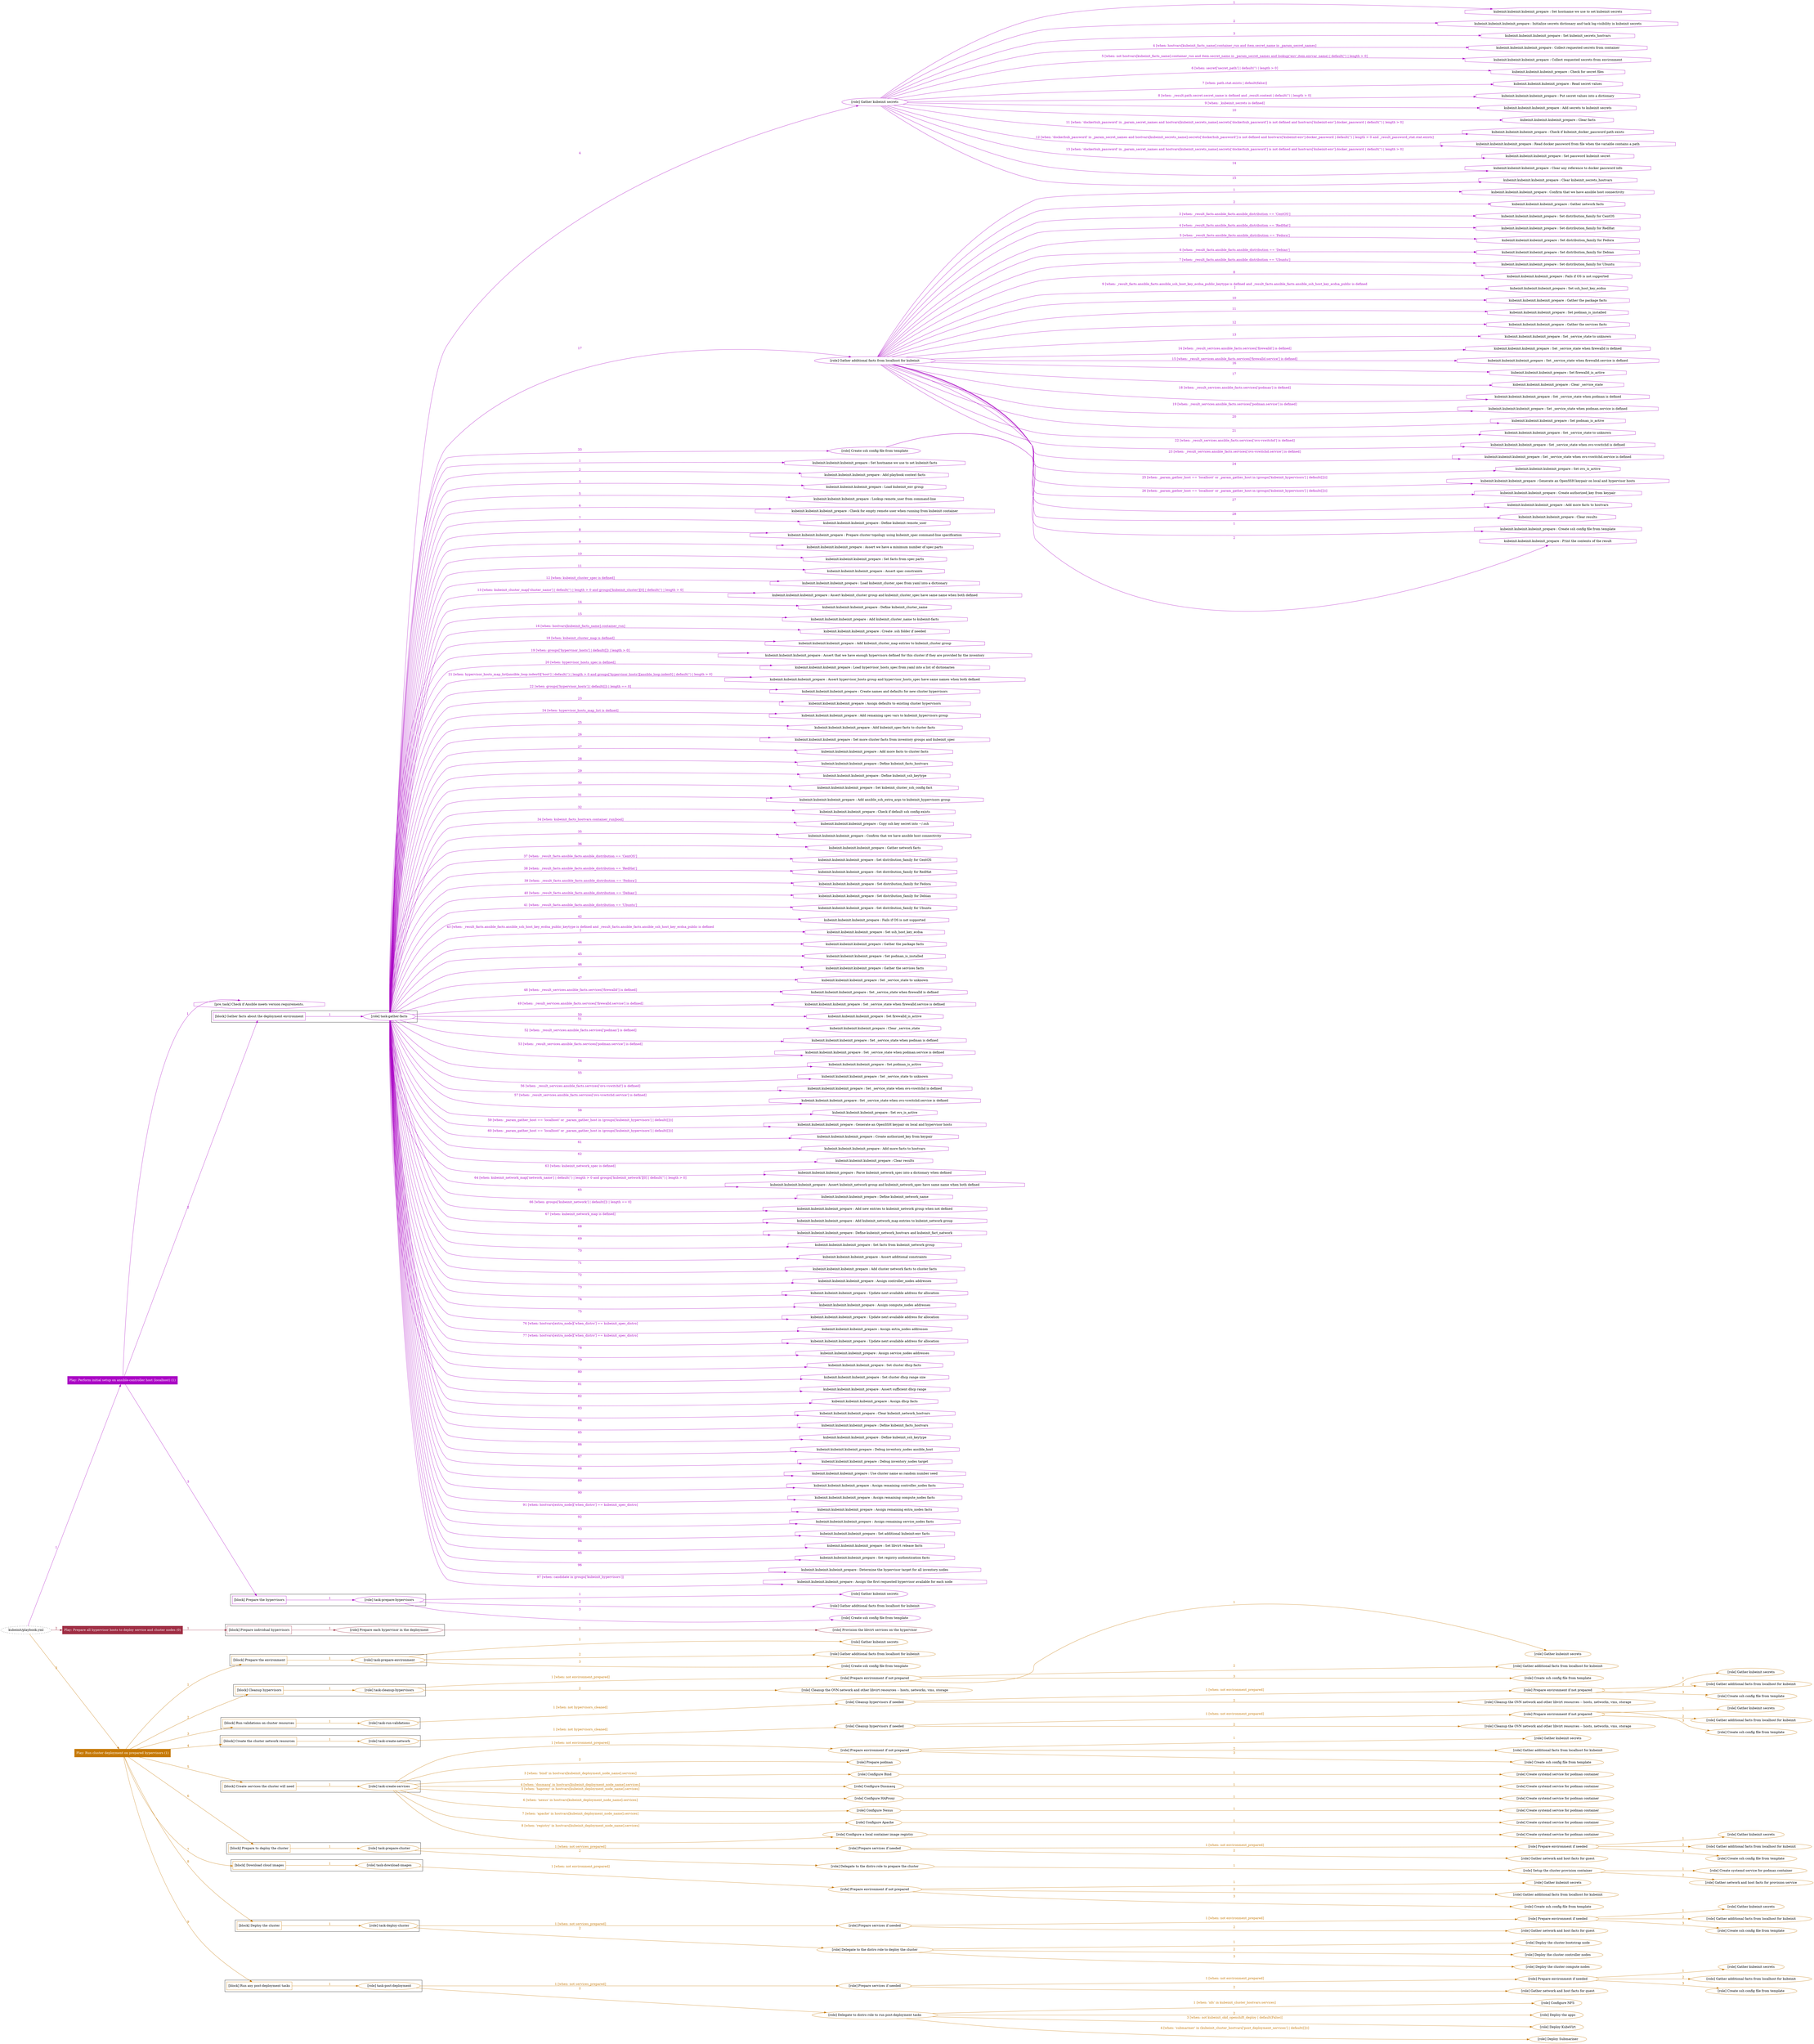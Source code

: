 digraph {
	graph [concentrate=true ordering=in rankdir=LR ratio=fill]
	edge [esep=5 sep=10]
	"kubeinit/playbook.yml" [id=root_node style=dotted]
	play_a27712b9 [label="Play: Perform initial setup on ansible-controller host (localhost) (1)" color="#ab07c5" fontcolor="#ffffff" id=play_a27712b9 shape=box style=filled tooltip=localhost]
	"kubeinit/playbook.yml" -> play_a27712b9 [label="1 " color="#ab07c5" fontcolor="#ab07c5" id=edge_13fee543 labeltooltip="1 " tooltip="1 "]
	subgraph "Gather kubeinit secrets" {
		role_81fcbd76 [label="[role] Gather kubeinit secrets" color="#ab07c5" id=role_81fcbd76 tooltip="Gather kubeinit secrets"]
		task_2af90b1f [label="kubeinit.kubeinit.kubeinit_prepare : Set hostname we use to set kubeinit secrets" color="#ab07c5" id=task_2af90b1f shape=octagon tooltip="kubeinit.kubeinit.kubeinit_prepare : Set hostname we use to set kubeinit secrets"]
		role_81fcbd76 -> task_2af90b1f [label="1 " color="#ab07c5" fontcolor="#ab07c5" id=edge_f1364e7f labeltooltip="1 " tooltip="1 "]
		task_859a8b15 [label="kubeinit.kubeinit.kubeinit_prepare : Initialize secrets dictionary and task log visibility in kubeinit secrets" color="#ab07c5" id=task_859a8b15 shape=octagon tooltip="kubeinit.kubeinit.kubeinit_prepare : Initialize secrets dictionary and task log visibility in kubeinit secrets"]
		role_81fcbd76 -> task_859a8b15 [label="2 " color="#ab07c5" fontcolor="#ab07c5" id=edge_97edcf8a labeltooltip="2 " tooltip="2 "]
		task_5d7c6714 [label="kubeinit.kubeinit.kubeinit_prepare : Set kubeinit_secrets_hostvars" color="#ab07c5" id=task_5d7c6714 shape=octagon tooltip="kubeinit.kubeinit.kubeinit_prepare : Set kubeinit_secrets_hostvars"]
		role_81fcbd76 -> task_5d7c6714 [label="3 " color="#ab07c5" fontcolor="#ab07c5" id=edge_090b7959 labeltooltip="3 " tooltip="3 "]
		task_c87851fb [label="kubeinit.kubeinit.kubeinit_prepare : Collect requested secrets from container" color="#ab07c5" id=task_c87851fb shape=octagon tooltip="kubeinit.kubeinit.kubeinit_prepare : Collect requested secrets from container"]
		role_81fcbd76 -> task_c87851fb [label="4 [when: hostvars[kubeinit_facts_name].container_run and item.secret_name in _param_secret_names]" color="#ab07c5" fontcolor="#ab07c5" id=edge_ce780424 labeltooltip="4 [when: hostvars[kubeinit_facts_name].container_run and item.secret_name in _param_secret_names]" tooltip="4 [when: hostvars[kubeinit_facts_name].container_run and item.secret_name in _param_secret_names]"]
		task_8b4d8aed [label="kubeinit.kubeinit.kubeinit_prepare : Collect requested secrets from environment" color="#ab07c5" id=task_8b4d8aed shape=octagon tooltip="kubeinit.kubeinit.kubeinit_prepare : Collect requested secrets from environment"]
		role_81fcbd76 -> task_8b4d8aed [label="5 [when: not hostvars[kubeinit_facts_name].container_run and item.secret_name in _param_secret_names and lookup('env',item.envvar_name) | default('') | length > 0]" color="#ab07c5" fontcolor="#ab07c5" id=edge_097697c1 labeltooltip="5 [when: not hostvars[kubeinit_facts_name].container_run and item.secret_name in _param_secret_names and lookup('env',item.envvar_name) | default('') | length > 0]" tooltip="5 [when: not hostvars[kubeinit_facts_name].container_run and item.secret_name in _param_secret_names and lookup('env',item.envvar_name) | default('') | length > 0]"]
		task_01aabc07 [label="kubeinit.kubeinit.kubeinit_prepare : Check for secret files" color="#ab07c5" id=task_01aabc07 shape=octagon tooltip="kubeinit.kubeinit.kubeinit_prepare : Check for secret files"]
		role_81fcbd76 -> task_01aabc07 [label="6 [when: secret['secret_path'] | default('') | length > 0]" color="#ab07c5" fontcolor="#ab07c5" id=edge_7d8c6f39 labeltooltip="6 [when: secret['secret_path'] | default('') | length > 0]" tooltip="6 [when: secret['secret_path'] | default('') | length > 0]"]
		task_56900d37 [label="kubeinit.kubeinit.kubeinit_prepare : Read secret values" color="#ab07c5" id=task_56900d37 shape=octagon tooltip="kubeinit.kubeinit.kubeinit_prepare : Read secret values"]
		role_81fcbd76 -> task_56900d37 [label="7 [when: path.stat.exists | default(false)]" color="#ab07c5" fontcolor="#ab07c5" id=edge_bc84a807 labeltooltip="7 [when: path.stat.exists | default(false)]" tooltip="7 [when: path.stat.exists | default(false)]"]
		task_76f2e5a0 [label="kubeinit.kubeinit.kubeinit_prepare : Put secret values into a dictionary" color="#ab07c5" id=task_76f2e5a0 shape=octagon tooltip="kubeinit.kubeinit.kubeinit_prepare : Put secret values into a dictionary"]
		role_81fcbd76 -> task_76f2e5a0 [label="8 [when: _result.path.secret.secret_name is defined and _result.content | default('') | length > 0]" color="#ab07c5" fontcolor="#ab07c5" id=edge_32ede327 labeltooltip="8 [when: _result.path.secret.secret_name is defined and _result.content | default('') | length > 0]" tooltip="8 [when: _result.path.secret.secret_name is defined and _result.content | default('') | length > 0]"]
		task_83efa2d9 [label="kubeinit.kubeinit.kubeinit_prepare : Add secrets to kubeinit secrets" color="#ab07c5" id=task_83efa2d9 shape=octagon tooltip="kubeinit.kubeinit.kubeinit_prepare : Add secrets to kubeinit secrets"]
		role_81fcbd76 -> task_83efa2d9 [label="9 [when: _kubeinit_secrets is defined]" color="#ab07c5" fontcolor="#ab07c5" id=edge_9fd5917e labeltooltip="9 [when: _kubeinit_secrets is defined]" tooltip="9 [when: _kubeinit_secrets is defined]"]
		task_0df52f0b [label="kubeinit.kubeinit.kubeinit_prepare : Clear facts" color="#ab07c5" id=task_0df52f0b shape=octagon tooltip="kubeinit.kubeinit.kubeinit_prepare : Clear facts"]
		role_81fcbd76 -> task_0df52f0b [label="10 " color="#ab07c5" fontcolor="#ab07c5" id=edge_aafd83ad labeltooltip="10 " tooltip="10 "]
		task_ec544336 [label="kubeinit.kubeinit.kubeinit_prepare : Check if kubeinit_docker_password path exists" color="#ab07c5" id=task_ec544336 shape=octagon tooltip="kubeinit.kubeinit.kubeinit_prepare : Check if kubeinit_docker_password path exists"]
		role_81fcbd76 -> task_ec544336 [label="11 [when: 'dockerhub_password' in _param_secret_names and hostvars[kubeinit_secrets_name].secrets['dockerhub_password'] is not defined and hostvars['kubeinit-env'].docker_password | default('') | length > 0]" color="#ab07c5" fontcolor="#ab07c5" id=edge_423b9d22 labeltooltip="11 [when: 'dockerhub_password' in _param_secret_names and hostvars[kubeinit_secrets_name].secrets['dockerhub_password'] is not defined and hostvars['kubeinit-env'].docker_password | default('') | length > 0]" tooltip="11 [when: 'dockerhub_password' in _param_secret_names and hostvars[kubeinit_secrets_name].secrets['dockerhub_password'] is not defined and hostvars['kubeinit-env'].docker_password | default('') | length > 0]"]
		task_426e80bf [label="kubeinit.kubeinit.kubeinit_prepare : Read docker password from file when the variable contains a path" color="#ab07c5" id=task_426e80bf shape=octagon tooltip="kubeinit.kubeinit.kubeinit_prepare : Read docker password from file when the variable contains a path"]
		role_81fcbd76 -> task_426e80bf [label="12 [when: 'dockerhub_password' in _param_secret_names and hostvars[kubeinit_secrets_name].secrets['dockerhub_password'] is not defined and hostvars['kubeinit-env'].docker_password | default('') | length > 0 and _result_password_stat.stat.exists]" color="#ab07c5" fontcolor="#ab07c5" id=edge_7633099e labeltooltip="12 [when: 'dockerhub_password' in _param_secret_names and hostvars[kubeinit_secrets_name].secrets['dockerhub_password'] is not defined and hostvars['kubeinit-env'].docker_password | default('') | length > 0 and _result_password_stat.stat.exists]" tooltip="12 [when: 'dockerhub_password' in _param_secret_names and hostvars[kubeinit_secrets_name].secrets['dockerhub_password'] is not defined and hostvars['kubeinit-env'].docker_password | default('') | length > 0 and _result_password_stat.stat.exists]"]
		task_9f1767b4 [label="kubeinit.kubeinit.kubeinit_prepare : Set password kubeinit secret" color="#ab07c5" id=task_9f1767b4 shape=octagon tooltip="kubeinit.kubeinit.kubeinit_prepare : Set password kubeinit secret"]
		role_81fcbd76 -> task_9f1767b4 [label="13 [when: 'dockerhub_password' in _param_secret_names and hostvars[kubeinit_secrets_name].secrets['dockerhub_password'] is not defined and hostvars['kubeinit-env'].docker_password | default('') | length > 0]" color="#ab07c5" fontcolor="#ab07c5" id=edge_9b06ae39 labeltooltip="13 [when: 'dockerhub_password' in _param_secret_names and hostvars[kubeinit_secrets_name].secrets['dockerhub_password'] is not defined and hostvars['kubeinit-env'].docker_password | default('') | length > 0]" tooltip="13 [when: 'dockerhub_password' in _param_secret_names and hostvars[kubeinit_secrets_name].secrets['dockerhub_password'] is not defined and hostvars['kubeinit-env'].docker_password | default('') | length > 0]"]
		task_2b47ab3c [label="kubeinit.kubeinit.kubeinit_prepare : Clear any reference to docker password info" color="#ab07c5" id=task_2b47ab3c shape=octagon tooltip="kubeinit.kubeinit.kubeinit_prepare : Clear any reference to docker password info"]
		role_81fcbd76 -> task_2b47ab3c [label="14 " color="#ab07c5" fontcolor="#ab07c5" id=edge_c9d476b2 labeltooltip="14 " tooltip="14 "]
		task_5f82fe54 [label="kubeinit.kubeinit.kubeinit_prepare : Clear kubeinit_secrets_hostvars" color="#ab07c5" id=task_5f82fe54 shape=octagon tooltip="kubeinit.kubeinit.kubeinit_prepare : Clear kubeinit_secrets_hostvars"]
		role_81fcbd76 -> task_5f82fe54 [label="15 " color="#ab07c5" fontcolor="#ab07c5" id=edge_f70c1c14 labeltooltip="15 " tooltip="15 "]
	}
	subgraph "Gather additional facts from localhost for kubeinit" {
		role_7d720533 [label="[role] Gather additional facts from localhost for kubeinit" color="#ab07c5" id=role_7d720533 tooltip="Gather additional facts from localhost for kubeinit"]
		task_1246f1bc [label="kubeinit.kubeinit.kubeinit_prepare : Confirm that we have ansible host connectivity" color="#ab07c5" id=task_1246f1bc shape=octagon tooltip="kubeinit.kubeinit.kubeinit_prepare : Confirm that we have ansible host connectivity"]
		role_7d720533 -> task_1246f1bc [label="1 " color="#ab07c5" fontcolor="#ab07c5" id=edge_d96457aa labeltooltip="1 " tooltip="1 "]
		task_12988ad0 [label="kubeinit.kubeinit.kubeinit_prepare : Gather network facts" color="#ab07c5" id=task_12988ad0 shape=octagon tooltip="kubeinit.kubeinit.kubeinit_prepare : Gather network facts"]
		role_7d720533 -> task_12988ad0 [label="2 " color="#ab07c5" fontcolor="#ab07c5" id=edge_d10fb21f labeltooltip="2 " tooltip="2 "]
		task_81b39a03 [label="kubeinit.kubeinit.kubeinit_prepare : Set distribution_family for CentOS" color="#ab07c5" id=task_81b39a03 shape=octagon tooltip="kubeinit.kubeinit.kubeinit_prepare : Set distribution_family for CentOS"]
		role_7d720533 -> task_81b39a03 [label="3 [when: _result_facts.ansible_facts.ansible_distribution == 'CentOS']" color="#ab07c5" fontcolor="#ab07c5" id=edge_e5c385b1 labeltooltip="3 [when: _result_facts.ansible_facts.ansible_distribution == 'CentOS']" tooltip="3 [when: _result_facts.ansible_facts.ansible_distribution == 'CentOS']"]
		task_91975879 [label="kubeinit.kubeinit.kubeinit_prepare : Set distribution_family for RedHat" color="#ab07c5" id=task_91975879 shape=octagon tooltip="kubeinit.kubeinit.kubeinit_prepare : Set distribution_family for RedHat"]
		role_7d720533 -> task_91975879 [label="4 [when: _result_facts.ansible_facts.ansible_distribution == 'RedHat']" color="#ab07c5" fontcolor="#ab07c5" id=edge_ed831b4f labeltooltip="4 [when: _result_facts.ansible_facts.ansible_distribution == 'RedHat']" tooltip="4 [when: _result_facts.ansible_facts.ansible_distribution == 'RedHat']"]
		task_6b348af9 [label="kubeinit.kubeinit.kubeinit_prepare : Set distribution_family for Fedora" color="#ab07c5" id=task_6b348af9 shape=octagon tooltip="kubeinit.kubeinit.kubeinit_prepare : Set distribution_family for Fedora"]
		role_7d720533 -> task_6b348af9 [label="5 [when: _result_facts.ansible_facts.ansible_distribution == 'Fedora']" color="#ab07c5" fontcolor="#ab07c5" id=edge_bcab4ac8 labeltooltip="5 [when: _result_facts.ansible_facts.ansible_distribution == 'Fedora']" tooltip="5 [when: _result_facts.ansible_facts.ansible_distribution == 'Fedora']"]
		task_1d0819a4 [label="kubeinit.kubeinit.kubeinit_prepare : Set distribution_family for Debian" color="#ab07c5" id=task_1d0819a4 shape=octagon tooltip="kubeinit.kubeinit.kubeinit_prepare : Set distribution_family for Debian"]
		role_7d720533 -> task_1d0819a4 [label="6 [when: _result_facts.ansible_facts.ansible_distribution == 'Debian']" color="#ab07c5" fontcolor="#ab07c5" id=edge_9507a591 labeltooltip="6 [when: _result_facts.ansible_facts.ansible_distribution == 'Debian']" tooltip="6 [when: _result_facts.ansible_facts.ansible_distribution == 'Debian']"]
		task_521d7bec [label="kubeinit.kubeinit.kubeinit_prepare : Set distribution_family for Ubuntu" color="#ab07c5" id=task_521d7bec shape=octagon tooltip="kubeinit.kubeinit.kubeinit_prepare : Set distribution_family for Ubuntu"]
		role_7d720533 -> task_521d7bec [label="7 [when: _result_facts.ansible_facts.ansible_distribution == 'Ubuntu']" color="#ab07c5" fontcolor="#ab07c5" id=edge_b6961133 labeltooltip="7 [when: _result_facts.ansible_facts.ansible_distribution == 'Ubuntu']" tooltip="7 [when: _result_facts.ansible_facts.ansible_distribution == 'Ubuntu']"]
		task_5d0ac8ec [label="kubeinit.kubeinit.kubeinit_prepare : Fails if OS is not supported" color="#ab07c5" id=task_5d0ac8ec shape=octagon tooltip="kubeinit.kubeinit.kubeinit_prepare : Fails if OS is not supported"]
		role_7d720533 -> task_5d0ac8ec [label="8 " color="#ab07c5" fontcolor="#ab07c5" id=edge_2ca35f96 labeltooltip="8 " tooltip="8 "]
		task_7c7ff926 [label="kubeinit.kubeinit.kubeinit_prepare : Set ssh_host_key_ecdsa" color="#ab07c5" id=task_7c7ff926 shape=octagon tooltip="kubeinit.kubeinit.kubeinit_prepare : Set ssh_host_key_ecdsa"]
		role_7d720533 -> task_7c7ff926 [label="9 [when: _result_facts.ansible_facts.ansible_ssh_host_key_ecdsa_public_keytype is defined and _result_facts.ansible_facts.ansible_ssh_host_key_ecdsa_public is defined
]" color="#ab07c5" fontcolor="#ab07c5" id=edge_66944f35 labeltooltip="9 [when: _result_facts.ansible_facts.ansible_ssh_host_key_ecdsa_public_keytype is defined and _result_facts.ansible_facts.ansible_ssh_host_key_ecdsa_public is defined
]" tooltip="9 [when: _result_facts.ansible_facts.ansible_ssh_host_key_ecdsa_public_keytype is defined and _result_facts.ansible_facts.ansible_ssh_host_key_ecdsa_public is defined
]"]
		task_98418a84 [label="kubeinit.kubeinit.kubeinit_prepare : Gather the package facts" color="#ab07c5" id=task_98418a84 shape=octagon tooltip="kubeinit.kubeinit.kubeinit_prepare : Gather the package facts"]
		role_7d720533 -> task_98418a84 [label="10 " color="#ab07c5" fontcolor="#ab07c5" id=edge_912552dc labeltooltip="10 " tooltip="10 "]
		task_33de18f9 [label="kubeinit.kubeinit.kubeinit_prepare : Set podman_is_installed" color="#ab07c5" id=task_33de18f9 shape=octagon tooltip="kubeinit.kubeinit.kubeinit_prepare : Set podman_is_installed"]
		role_7d720533 -> task_33de18f9 [label="11 " color="#ab07c5" fontcolor="#ab07c5" id=edge_7e1c5c9e labeltooltip="11 " tooltip="11 "]
		task_99bb8cef [label="kubeinit.kubeinit.kubeinit_prepare : Gather the services facts" color="#ab07c5" id=task_99bb8cef shape=octagon tooltip="kubeinit.kubeinit.kubeinit_prepare : Gather the services facts"]
		role_7d720533 -> task_99bb8cef [label="12 " color="#ab07c5" fontcolor="#ab07c5" id=edge_7ed5bb87 labeltooltip="12 " tooltip="12 "]
		task_f9851b20 [label="kubeinit.kubeinit.kubeinit_prepare : Set _service_state to unknown" color="#ab07c5" id=task_f9851b20 shape=octagon tooltip="kubeinit.kubeinit.kubeinit_prepare : Set _service_state to unknown"]
		role_7d720533 -> task_f9851b20 [label="13 " color="#ab07c5" fontcolor="#ab07c5" id=edge_4efaa75f labeltooltip="13 " tooltip="13 "]
		task_1fc70614 [label="kubeinit.kubeinit.kubeinit_prepare : Set _service_state when firewalld is defined" color="#ab07c5" id=task_1fc70614 shape=octagon tooltip="kubeinit.kubeinit.kubeinit_prepare : Set _service_state when firewalld is defined"]
		role_7d720533 -> task_1fc70614 [label="14 [when: _result_services.ansible_facts.services['firewalld'] is defined]" color="#ab07c5" fontcolor="#ab07c5" id=edge_c423117c labeltooltip="14 [when: _result_services.ansible_facts.services['firewalld'] is defined]" tooltip="14 [when: _result_services.ansible_facts.services['firewalld'] is defined]"]
		task_abd78cbc [label="kubeinit.kubeinit.kubeinit_prepare : Set _service_state when firewalld.service is defined" color="#ab07c5" id=task_abd78cbc shape=octagon tooltip="kubeinit.kubeinit.kubeinit_prepare : Set _service_state when firewalld.service is defined"]
		role_7d720533 -> task_abd78cbc [label="15 [when: _result_services.ansible_facts.services['firewalld.service'] is defined]" color="#ab07c5" fontcolor="#ab07c5" id=edge_6c154307 labeltooltip="15 [when: _result_services.ansible_facts.services['firewalld.service'] is defined]" tooltip="15 [when: _result_services.ansible_facts.services['firewalld.service'] is defined]"]
		task_253b83f7 [label="kubeinit.kubeinit.kubeinit_prepare : Set firewalld_is_active" color="#ab07c5" id=task_253b83f7 shape=octagon tooltip="kubeinit.kubeinit.kubeinit_prepare : Set firewalld_is_active"]
		role_7d720533 -> task_253b83f7 [label="16 " color="#ab07c5" fontcolor="#ab07c5" id=edge_f9761b94 labeltooltip="16 " tooltip="16 "]
		task_534f73cb [label="kubeinit.kubeinit.kubeinit_prepare : Clear _service_state" color="#ab07c5" id=task_534f73cb shape=octagon tooltip="kubeinit.kubeinit.kubeinit_prepare : Clear _service_state"]
		role_7d720533 -> task_534f73cb [label="17 " color="#ab07c5" fontcolor="#ab07c5" id=edge_d0273a4b labeltooltip="17 " tooltip="17 "]
		task_2cb1b3da [label="kubeinit.kubeinit.kubeinit_prepare : Set _service_state when podman is defined" color="#ab07c5" id=task_2cb1b3da shape=octagon tooltip="kubeinit.kubeinit.kubeinit_prepare : Set _service_state when podman is defined"]
		role_7d720533 -> task_2cb1b3da [label="18 [when: _result_services.ansible_facts.services['podman'] is defined]" color="#ab07c5" fontcolor="#ab07c5" id=edge_41c68d05 labeltooltip="18 [when: _result_services.ansible_facts.services['podman'] is defined]" tooltip="18 [when: _result_services.ansible_facts.services['podman'] is defined]"]
		task_2ba195c6 [label="kubeinit.kubeinit.kubeinit_prepare : Set _service_state when podman.service is defined" color="#ab07c5" id=task_2ba195c6 shape=octagon tooltip="kubeinit.kubeinit.kubeinit_prepare : Set _service_state when podman.service is defined"]
		role_7d720533 -> task_2ba195c6 [label="19 [when: _result_services.ansible_facts.services['podman.service'] is defined]" color="#ab07c5" fontcolor="#ab07c5" id=edge_aef52baf labeltooltip="19 [when: _result_services.ansible_facts.services['podman.service'] is defined]" tooltip="19 [when: _result_services.ansible_facts.services['podman.service'] is defined]"]
		task_eb701d91 [label="kubeinit.kubeinit.kubeinit_prepare : Set podman_is_active" color="#ab07c5" id=task_eb701d91 shape=octagon tooltip="kubeinit.kubeinit.kubeinit_prepare : Set podman_is_active"]
		role_7d720533 -> task_eb701d91 [label="20 " color="#ab07c5" fontcolor="#ab07c5" id=edge_d44aa74b labeltooltip="20 " tooltip="20 "]
		task_d09d2400 [label="kubeinit.kubeinit.kubeinit_prepare : Set _service_state to unknown" color="#ab07c5" id=task_d09d2400 shape=octagon tooltip="kubeinit.kubeinit.kubeinit_prepare : Set _service_state to unknown"]
		role_7d720533 -> task_d09d2400 [label="21 " color="#ab07c5" fontcolor="#ab07c5" id=edge_e31b38c7 labeltooltip="21 " tooltip="21 "]
		task_a38916c9 [label="kubeinit.kubeinit.kubeinit_prepare : Set _service_state when ovs-vswitchd is defined" color="#ab07c5" id=task_a38916c9 shape=octagon tooltip="kubeinit.kubeinit.kubeinit_prepare : Set _service_state when ovs-vswitchd is defined"]
		role_7d720533 -> task_a38916c9 [label="22 [when: _result_services.ansible_facts.services['ovs-vswitchd'] is defined]" color="#ab07c5" fontcolor="#ab07c5" id=edge_52e37dc4 labeltooltip="22 [when: _result_services.ansible_facts.services['ovs-vswitchd'] is defined]" tooltip="22 [when: _result_services.ansible_facts.services['ovs-vswitchd'] is defined]"]
		task_c93b33c2 [label="kubeinit.kubeinit.kubeinit_prepare : Set _service_state when ovs-vswitchd.service is defined" color="#ab07c5" id=task_c93b33c2 shape=octagon tooltip="kubeinit.kubeinit.kubeinit_prepare : Set _service_state when ovs-vswitchd.service is defined"]
		role_7d720533 -> task_c93b33c2 [label="23 [when: _result_services.ansible_facts.services['ovs-vswitchd.service'] is defined]" color="#ab07c5" fontcolor="#ab07c5" id=edge_92a57cd7 labeltooltip="23 [when: _result_services.ansible_facts.services['ovs-vswitchd.service'] is defined]" tooltip="23 [when: _result_services.ansible_facts.services['ovs-vswitchd.service'] is defined]"]
		task_ef6b3056 [label="kubeinit.kubeinit.kubeinit_prepare : Set ovs_is_active" color="#ab07c5" id=task_ef6b3056 shape=octagon tooltip="kubeinit.kubeinit.kubeinit_prepare : Set ovs_is_active"]
		role_7d720533 -> task_ef6b3056 [label="24 " color="#ab07c5" fontcolor="#ab07c5" id=edge_05370c36 labeltooltip="24 " tooltip="24 "]
		task_5e51665f [label="kubeinit.kubeinit.kubeinit_prepare : Generate an OpenSSH keypair on local and hypervisor hosts" color="#ab07c5" id=task_5e51665f shape=octagon tooltip="kubeinit.kubeinit.kubeinit_prepare : Generate an OpenSSH keypair on local and hypervisor hosts"]
		role_7d720533 -> task_5e51665f [label="25 [when: _param_gather_host == 'localhost' or _param_gather_host in (groups['kubeinit_hypervisors'] | default([]))]" color="#ab07c5" fontcolor="#ab07c5" id=edge_43efbd95 labeltooltip="25 [when: _param_gather_host == 'localhost' or _param_gather_host in (groups['kubeinit_hypervisors'] | default([]))]" tooltip="25 [when: _param_gather_host == 'localhost' or _param_gather_host in (groups['kubeinit_hypervisors'] | default([]))]"]
		task_f01e2f1f [label="kubeinit.kubeinit.kubeinit_prepare : Create authorized_key from keypair" color="#ab07c5" id=task_f01e2f1f shape=octagon tooltip="kubeinit.kubeinit.kubeinit_prepare : Create authorized_key from keypair"]
		role_7d720533 -> task_f01e2f1f [label="26 [when: _param_gather_host == 'localhost' or _param_gather_host in (groups['kubeinit_hypervisors'] | default([]))]" color="#ab07c5" fontcolor="#ab07c5" id=edge_c92d736d labeltooltip="26 [when: _param_gather_host == 'localhost' or _param_gather_host in (groups['kubeinit_hypervisors'] | default([]))]" tooltip="26 [when: _param_gather_host == 'localhost' or _param_gather_host in (groups['kubeinit_hypervisors'] | default([]))]"]
		task_68186018 [label="kubeinit.kubeinit.kubeinit_prepare : Add more facts to hostvars" color="#ab07c5" id=task_68186018 shape=octagon tooltip="kubeinit.kubeinit.kubeinit_prepare : Add more facts to hostvars"]
		role_7d720533 -> task_68186018 [label="27 " color="#ab07c5" fontcolor="#ab07c5" id=edge_19f2ed45 labeltooltip="27 " tooltip="27 "]
		task_46894df3 [label="kubeinit.kubeinit.kubeinit_prepare : Clear results" color="#ab07c5" id=task_46894df3 shape=octagon tooltip="kubeinit.kubeinit.kubeinit_prepare : Clear results"]
		role_7d720533 -> task_46894df3 [label="28 " color="#ab07c5" fontcolor="#ab07c5" id=edge_f396a6de labeltooltip="28 " tooltip="28 "]
	}
	subgraph "Create ssh config file from template" {
		role_d26ad0de [label="[role] Create ssh config file from template" color="#ab07c5" id=role_d26ad0de tooltip="Create ssh config file from template"]
		task_a6a0f12b [label="kubeinit.kubeinit.kubeinit_prepare : Create ssh config file from template" color="#ab07c5" id=task_a6a0f12b shape=octagon tooltip="kubeinit.kubeinit.kubeinit_prepare : Create ssh config file from template"]
		role_d26ad0de -> task_a6a0f12b [label="1 " color="#ab07c5" fontcolor="#ab07c5" id=edge_d330f45e labeltooltip="1 " tooltip="1 "]
		task_a067381c [label="kubeinit.kubeinit.kubeinit_prepare : Print the contents of the result" color="#ab07c5" id=task_a067381c shape=octagon tooltip="kubeinit.kubeinit.kubeinit_prepare : Print the contents of the result"]
		role_d26ad0de -> task_a067381c [label="2 " color="#ab07c5" fontcolor="#ab07c5" id=edge_cd47f620 labeltooltip="2 " tooltip="2 "]
	}
	subgraph "task-gather-facts" {
		role_03720995 [label="[role] task-gather-facts" color="#ab07c5" id=role_03720995 tooltip="task-gather-facts"]
		task_ad21860a [label="kubeinit.kubeinit.kubeinit_prepare : Set hostname we use to set kubeinit facts" color="#ab07c5" id=task_ad21860a shape=octagon tooltip="kubeinit.kubeinit.kubeinit_prepare : Set hostname we use to set kubeinit facts"]
		role_03720995 -> task_ad21860a [label="1 " color="#ab07c5" fontcolor="#ab07c5" id=edge_b9f6b48f labeltooltip="1 " tooltip="1 "]
		task_e427bc5a [label="kubeinit.kubeinit.kubeinit_prepare : Add playbook context facts" color="#ab07c5" id=task_e427bc5a shape=octagon tooltip="kubeinit.kubeinit.kubeinit_prepare : Add playbook context facts"]
		role_03720995 -> task_e427bc5a [label="2 " color="#ab07c5" fontcolor="#ab07c5" id=edge_3b9ff9d2 labeltooltip="2 " tooltip="2 "]
		task_ae2ba7dd [label="kubeinit.kubeinit.kubeinit_prepare : Load kubeinit_env group" color="#ab07c5" id=task_ae2ba7dd shape=octagon tooltip="kubeinit.kubeinit.kubeinit_prepare : Load kubeinit_env group"]
		role_03720995 -> task_ae2ba7dd [label="3 " color="#ab07c5" fontcolor="#ab07c5" id=edge_6408fe23 labeltooltip="3 " tooltip="3 "]
		role_03720995 -> role_81fcbd76 [label="4 " color="#ab07c5" fontcolor="#ab07c5" id=edge_113033d8 labeltooltip="4 " tooltip="4 "]
		task_e5a81421 [label="kubeinit.kubeinit.kubeinit_prepare : Lookup remote_user from command-line" color="#ab07c5" id=task_e5a81421 shape=octagon tooltip="kubeinit.kubeinit.kubeinit_prepare : Lookup remote_user from command-line"]
		role_03720995 -> task_e5a81421 [label="5 " color="#ab07c5" fontcolor="#ab07c5" id=edge_c6cf40d0 labeltooltip="5 " tooltip="5 "]
		task_4f0a3e3e [label="kubeinit.kubeinit.kubeinit_prepare : Check for empty remote user when running from kubeinit container" color="#ab07c5" id=task_4f0a3e3e shape=octagon tooltip="kubeinit.kubeinit.kubeinit_prepare : Check for empty remote user when running from kubeinit container"]
		role_03720995 -> task_4f0a3e3e [label="6 " color="#ab07c5" fontcolor="#ab07c5" id=edge_85636505 labeltooltip="6 " tooltip="6 "]
		task_8ea63aeb [label="kubeinit.kubeinit.kubeinit_prepare : Define kubeinit remote_user" color="#ab07c5" id=task_8ea63aeb shape=octagon tooltip="kubeinit.kubeinit.kubeinit_prepare : Define kubeinit remote_user"]
		role_03720995 -> task_8ea63aeb [label="7 " color="#ab07c5" fontcolor="#ab07c5" id=edge_8705a08c labeltooltip="7 " tooltip="7 "]
		task_a7bdf1ac [label="kubeinit.kubeinit.kubeinit_prepare : Prepare cluster topology using kubeinit_spec command-line specification" color="#ab07c5" id=task_a7bdf1ac shape=octagon tooltip="kubeinit.kubeinit.kubeinit_prepare : Prepare cluster topology using kubeinit_spec command-line specification"]
		role_03720995 -> task_a7bdf1ac [label="8 " color="#ab07c5" fontcolor="#ab07c5" id=edge_ed4ad0da labeltooltip="8 " tooltip="8 "]
		task_1ed0a278 [label="kubeinit.kubeinit.kubeinit_prepare : Assert we have a minimum number of spec parts" color="#ab07c5" id=task_1ed0a278 shape=octagon tooltip="kubeinit.kubeinit.kubeinit_prepare : Assert we have a minimum number of spec parts"]
		role_03720995 -> task_1ed0a278 [label="9 " color="#ab07c5" fontcolor="#ab07c5" id=edge_a4ce9d6d labeltooltip="9 " tooltip="9 "]
		task_39c6bf27 [label="kubeinit.kubeinit.kubeinit_prepare : Set facts from spec parts" color="#ab07c5" id=task_39c6bf27 shape=octagon tooltip="kubeinit.kubeinit.kubeinit_prepare : Set facts from spec parts"]
		role_03720995 -> task_39c6bf27 [label="10 " color="#ab07c5" fontcolor="#ab07c5" id=edge_ce45e942 labeltooltip="10 " tooltip="10 "]
		task_f2d46d1e [label="kubeinit.kubeinit.kubeinit_prepare : Assert spec constraints" color="#ab07c5" id=task_f2d46d1e shape=octagon tooltip="kubeinit.kubeinit.kubeinit_prepare : Assert spec constraints"]
		role_03720995 -> task_f2d46d1e [label="11 " color="#ab07c5" fontcolor="#ab07c5" id=edge_f537d226 labeltooltip="11 " tooltip="11 "]
		task_9a4a11ae [label="kubeinit.kubeinit.kubeinit_prepare : Load kubeinit_cluster_spec from yaml into a dictionary" color="#ab07c5" id=task_9a4a11ae shape=octagon tooltip="kubeinit.kubeinit.kubeinit_prepare : Load kubeinit_cluster_spec from yaml into a dictionary"]
		role_03720995 -> task_9a4a11ae [label="12 [when: kubeinit_cluster_spec is defined]" color="#ab07c5" fontcolor="#ab07c5" id=edge_8b9d7fd2 labeltooltip="12 [when: kubeinit_cluster_spec is defined]" tooltip="12 [when: kubeinit_cluster_spec is defined]"]
		task_057a484e [label="kubeinit.kubeinit.kubeinit_prepare : Assert kubeinit_cluster group and kubeinit_cluster_spec have same name when both defined" color="#ab07c5" id=task_057a484e shape=octagon tooltip="kubeinit.kubeinit.kubeinit_prepare : Assert kubeinit_cluster group and kubeinit_cluster_spec have same name when both defined"]
		role_03720995 -> task_057a484e [label="13 [when: kubeinit_cluster_map['cluster_name'] | default('') | length > 0 and groups['kubeinit_cluster'][0] | default('') | length > 0]" color="#ab07c5" fontcolor="#ab07c5" id=edge_73e5dd49 labeltooltip="13 [when: kubeinit_cluster_map['cluster_name'] | default('') | length > 0 and groups['kubeinit_cluster'][0] | default('') | length > 0]" tooltip="13 [when: kubeinit_cluster_map['cluster_name'] | default('') | length > 0 and groups['kubeinit_cluster'][0] | default('') | length > 0]"]
		task_6b13d81b [label="kubeinit.kubeinit.kubeinit_prepare : Define kubeinit_cluster_name" color="#ab07c5" id=task_6b13d81b shape=octagon tooltip="kubeinit.kubeinit.kubeinit_prepare : Define kubeinit_cluster_name"]
		role_03720995 -> task_6b13d81b [label="14 " color="#ab07c5" fontcolor="#ab07c5" id=edge_62c78b0e labeltooltip="14 " tooltip="14 "]
		task_6634bf2d [label="kubeinit.kubeinit.kubeinit_prepare : Add kubeinit_cluster_name to kubeinit-facts" color="#ab07c5" id=task_6634bf2d shape=octagon tooltip="kubeinit.kubeinit.kubeinit_prepare : Add kubeinit_cluster_name to kubeinit-facts"]
		role_03720995 -> task_6634bf2d [label="15 " color="#ab07c5" fontcolor="#ab07c5" id=edge_fab7151e labeltooltip="15 " tooltip="15 "]
		task_cf77ff37 [label="kubeinit.kubeinit.kubeinit_prepare : Create .ssh folder if needed" color="#ab07c5" id=task_cf77ff37 shape=octagon tooltip="kubeinit.kubeinit.kubeinit_prepare : Create .ssh folder if needed"]
		role_03720995 -> task_cf77ff37 [label="16 [when: hostvars[kubeinit_facts_name].container_run]" color="#ab07c5" fontcolor="#ab07c5" id=edge_72eacfc0 labeltooltip="16 [when: hostvars[kubeinit_facts_name].container_run]" tooltip="16 [when: hostvars[kubeinit_facts_name].container_run]"]
		role_03720995 -> role_7d720533 [label="17 " color="#ab07c5" fontcolor="#ab07c5" id=edge_ff4e127a labeltooltip="17 " tooltip="17 "]
		task_19892b2a [label="kubeinit.kubeinit.kubeinit_prepare : Add kubeinit_cluster_map entries to kubeinit_cluster group" color="#ab07c5" id=task_19892b2a shape=octagon tooltip="kubeinit.kubeinit.kubeinit_prepare : Add kubeinit_cluster_map entries to kubeinit_cluster group"]
		role_03720995 -> task_19892b2a [label="18 [when: kubeinit_cluster_map is defined]" color="#ab07c5" fontcolor="#ab07c5" id=edge_1838dd21 labeltooltip="18 [when: kubeinit_cluster_map is defined]" tooltip="18 [when: kubeinit_cluster_map is defined]"]
		task_d6707d78 [label="kubeinit.kubeinit.kubeinit_prepare : Assert that we have enough hypervisors defined for this cluster if they are provided by the inventory" color="#ab07c5" id=task_d6707d78 shape=octagon tooltip="kubeinit.kubeinit.kubeinit_prepare : Assert that we have enough hypervisors defined for this cluster if they are provided by the inventory"]
		role_03720995 -> task_d6707d78 [label="19 [when: groups['hypervisor_hosts'] | default([]) | length > 0]" color="#ab07c5" fontcolor="#ab07c5" id=edge_d7e72cac labeltooltip="19 [when: groups['hypervisor_hosts'] | default([]) | length > 0]" tooltip="19 [when: groups['hypervisor_hosts'] | default([]) | length > 0]"]
		task_151e372b [label="kubeinit.kubeinit.kubeinit_prepare : Load hypervisor_hosts_spec from yaml into a list of dictionaries" color="#ab07c5" id=task_151e372b shape=octagon tooltip="kubeinit.kubeinit.kubeinit_prepare : Load hypervisor_hosts_spec from yaml into a list of dictionaries"]
		role_03720995 -> task_151e372b [label="20 [when: hypervisor_hosts_spec is defined]" color="#ab07c5" fontcolor="#ab07c5" id=edge_6f567725 labeltooltip="20 [when: hypervisor_hosts_spec is defined]" tooltip="20 [when: hypervisor_hosts_spec is defined]"]
		task_02a9736b [label="kubeinit.kubeinit.kubeinit_prepare : Assert hypervisor_hosts group and hypervisor_hosts_spec have same names when both defined" color="#ab07c5" id=task_02a9736b shape=octagon tooltip="kubeinit.kubeinit.kubeinit_prepare : Assert hypervisor_hosts group and hypervisor_hosts_spec have same names when both defined"]
		role_03720995 -> task_02a9736b [label="21 [when: hypervisor_hosts_map_list[ansible_loop.index0]['host'] | default('') | length > 0 and groups['hypervisor_hosts'][ansible_loop.index0] | default('') | length > 0]" color="#ab07c5" fontcolor="#ab07c5" id=edge_1f372125 labeltooltip="21 [when: hypervisor_hosts_map_list[ansible_loop.index0]['host'] | default('') | length > 0 and groups['hypervisor_hosts'][ansible_loop.index0] | default('') | length > 0]" tooltip="21 [when: hypervisor_hosts_map_list[ansible_loop.index0]['host'] | default('') | length > 0 and groups['hypervisor_hosts'][ansible_loop.index0] | default('') | length > 0]"]
		task_8c08b257 [label="kubeinit.kubeinit.kubeinit_prepare : Create names and defaults for new cluster hypervisors" color="#ab07c5" id=task_8c08b257 shape=octagon tooltip="kubeinit.kubeinit.kubeinit_prepare : Create names and defaults for new cluster hypervisors"]
		role_03720995 -> task_8c08b257 [label="22 [when: groups['hypervisor_hosts'] | default([]) | length == 0]" color="#ab07c5" fontcolor="#ab07c5" id=edge_35ae738c labeltooltip="22 [when: groups['hypervisor_hosts'] | default([]) | length == 0]" tooltip="22 [when: groups['hypervisor_hosts'] | default([]) | length == 0]"]
		task_a02209ef [label="kubeinit.kubeinit.kubeinit_prepare : Assign defaults to existing cluster hypervisors" color="#ab07c5" id=task_a02209ef shape=octagon tooltip="kubeinit.kubeinit.kubeinit_prepare : Assign defaults to existing cluster hypervisors"]
		role_03720995 -> task_a02209ef [label="23 " color="#ab07c5" fontcolor="#ab07c5" id=edge_fea5e553 labeltooltip="23 " tooltip="23 "]
		task_b5be4ff6 [label="kubeinit.kubeinit.kubeinit_prepare : Add remaining spec vars to kubeinit_hypervisors group" color="#ab07c5" id=task_b5be4ff6 shape=octagon tooltip="kubeinit.kubeinit.kubeinit_prepare : Add remaining spec vars to kubeinit_hypervisors group"]
		role_03720995 -> task_b5be4ff6 [label="24 [when: hypervisor_hosts_map_list is defined]" color="#ab07c5" fontcolor="#ab07c5" id=edge_b325a77f labeltooltip="24 [when: hypervisor_hosts_map_list is defined]" tooltip="24 [when: hypervisor_hosts_map_list is defined]"]
		task_fe9586e7 [label="kubeinit.kubeinit.kubeinit_prepare : Add kubeinit_spec facts to cluster facts" color="#ab07c5" id=task_fe9586e7 shape=octagon tooltip="kubeinit.kubeinit.kubeinit_prepare : Add kubeinit_spec facts to cluster facts"]
		role_03720995 -> task_fe9586e7 [label="25 " color="#ab07c5" fontcolor="#ab07c5" id=edge_623711c5 labeltooltip="25 " tooltip="25 "]
		task_4c4e2a33 [label="kubeinit.kubeinit.kubeinit_prepare : Set more cluster facts from inventory groups and kubeinit_spec" color="#ab07c5" id=task_4c4e2a33 shape=octagon tooltip="kubeinit.kubeinit.kubeinit_prepare : Set more cluster facts from inventory groups and kubeinit_spec"]
		role_03720995 -> task_4c4e2a33 [label="26 " color="#ab07c5" fontcolor="#ab07c5" id=edge_31d3d15b labeltooltip="26 " tooltip="26 "]
		task_a7a0d0a1 [label="kubeinit.kubeinit.kubeinit_prepare : Add more facts to cluster facts" color="#ab07c5" id=task_a7a0d0a1 shape=octagon tooltip="kubeinit.kubeinit.kubeinit_prepare : Add more facts to cluster facts"]
		role_03720995 -> task_a7a0d0a1 [label="27 " color="#ab07c5" fontcolor="#ab07c5" id=edge_93ec0947 labeltooltip="27 " tooltip="27 "]
		task_05c2150a [label="kubeinit.kubeinit.kubeinit_prepare : Define kubeinit_facts_hostvars" color="#ab07c5" id=task_05c2150a shape=octagon tooltip="kubeinit.kubeinit.kubeinit_prepare : Define kubeinit_facts_hostvars"]
		role_03720995 -> task_05c2150a [label="28 " color="#ab07c5" fontcolor="#ab07c5" id=edge_fad0eb69 labeltooltip="28 " tooltip="28 "]
		task_1e75b433 [label="kubeinit.kubeinit.kubeinit_prepare : Define kubeinit_ssh_keytype" color="#ab07c5" id=task_1e75b433 shape=octagon tooltip="kubeinit.kubeinit.kubeinit_prepare : Define kubeinit_ssh_keytype"]
		role_03720995 -> task_1e75b433 [label="29 " color="#ab07c5" fontcolor="#ab07c5" id=edge_406272cc labeltooltip="29 " tooltip="29 "]
		task_a0b8577d [label="kubeinit.kubeinit.kubeinit_prepare : Set kubeinit_cluster_ssh_config fact" color="#ab07c5" id=task_a0b8577d shape=octagon tooltip="kubeinit.kubeinit.kubeinit_prepare : Set kubeinit_cluster_ssh_config fact"]
		role_03720995 -> task_a0b8577d [label="30 " color="#ab07c5" fontcolor="#ab07c5" id=edge_6090a2b9 labeltooltip="30 " tooltip="30 "]
		task_136680b7 [label="kubeinit.kubeinit.kubeinit_prepare : Add ansible_ssh_extra_args to kubeinit_hypervisors group" color="#ab07c5" id=task_136680b7 shape=octagon tooltip="kubeinit.kubeinit.kubeinit_prepare : Add ansible_ssh_extra_args to kubeinit_hypervisors group"]
		role_03720995 -> task_136680b7 [label="31 " color="#ab07c5" fontcolor="#ab07c5" id=edge_f8e91ad8 labeltooltip="31 " tooltip="31 "]
		task_9e46109e [label="kubeinit.kubeinit.kubeinit_prepare : Check if default ssh config exists" color="#ab07c5" id=task_9e46109e shape=octagon tooltip="kubeinit.kubeinit.kubeinit_prepare : Check if default ssh config exists"]
		role_03720995 -> task_9e46109e [label="32 " color="#ab07c5" fontcolor="#ab07c5" id=edge_ba60c3ee labeltooltip="32 " tooltip="32 "]
		role_03720995 -> role_d26ad0de [label="33 " color="#ab07c5" fontcolor="#ab07c5" id=edge_d600fce5 labeltooltip="33 " tooltip="33 "]
		task_db67ad80 [label="kubeinit.kubeinit.kubeinit_prepare : Copy ssh key secret into ~/.ssh" color="#ab07c5" id=task_db67ad80 shape=octagon tooltip="kubeinit.kubeinit.kubeinit_prepare : Copy ssh key secret into ~/.ssh"]
		role_03720995 -> task_db67ad80 [label="34 [when: kubeinit_facts_hostvars.container_run|bool]" color="#ab07c5" fontcolor="#ab07c5" id=edge_b7a1b227 labeltooltip="34 [when: kubeinit_facts_hostvars.container_run|bool]" tooltip="34 [when: kubeinit_facts_hostvars.container_run|bool]"]
		task_bb851c0d [label="kubeinit.kubeinit.kubeinit_prepare : Confirm that we have ansible host connectivity" color="#ab07c5" id=task_bb851c0d shape=octagon tooltip="kubeinit.kubeinit.kubeinit_prepare : Confirm that we have ansible host connectivity"]
		role_03720995 -> task_bb851c0d [label="35 " color="#ab07c5" fontcolor="#ab07c5" id=edge_5d8767b3 labeltooltip="35 " tooltip="35 "]
		task_2175608f [label="kubeinit.kubeinit.kubeinit_prepare : Gather network facts" color="#ab07c5" id=task_2175608f shape=octagon tooltip="kubeinit.kubeinit.kubeinit_prepare : Gather network facts"]
		role_03720995 -> task_2175608f [label="36 " color="#ab07c5" fontcolor="#ab07c5" id=edge_e1b05677 labeltooltip="36 " tooltip="36 "]
		task_7d205ac9 [label="kubeinit.kubeinit.kubeinit_prepare : Set distribution_family for CentOS" color="#ab07c5" id=task_7d205ac9 shape=octagon tooltip="kubeinit.kubeinit.kubeinit_prepare : Set distribution_family for CentOS"]
		role_03720995 -> task_7d205ac9 [label="37 [when: _result_facts.ansible_facts.ansible_distribution == 'CentOS']" color="#ab07c5" fontcolor="#ab07c5" id=edge_0fd607c7 labeltooltip="37 [when: _result_facts.ansible_facts.ansible_distribution == 'CentOS']" tooltip="37 [when: _result_facts.ansible_facts.ansible_distribution == 'CentOS']"]
		task_570e5b6b [label="kubeinit.kubeinit.kubeinit_prepare : Set distribution_family for RedHat" color="#ab07c5" id=task_570e5b6b shape=octagon tooltip="kubeinit.kubeinit.kubeinit_prepare : Set distribution_family for RedHat"]
		role_03720995 -> task_570e5b6b [label="38 [when: _result_facts.ansible_facts.ansible_distribution == 'RedHat']" color="#ab07c5" fontcolor="#ab07c5" id=edge_41760565 labeltooltip="38 [when: _result_facts.ansible_facts.ansible_distribution == 'RedHat']" tooltip="38 [when: _result_facts.ansible_facts.ansible_distribution == 'RedHat']"]
		task_e82674ec [label="kubeinit.kubeinit.kubeinit_prepare : Set distribution_family for Fedora" color="#ab07c5" id=task_e82674ec shape=octagon tooltip="kubeinit.kubeinit.kubeinit_prepare : Set distribution_family for Fedora"]
		role_03720995 -> task_e82674ec [label="39 [when: _result_facts.ansible_facts.ansible_distribution == 'Fedora']" color="#ab07c5" fontcolor="#ab07c5" id=edge_45f01f09 labeltooltip="39 [when: _result_facts.ansible_facts.ansible_distribution == 'Fedora']" tooltip="39 [when: _result_facts.ansible_facts.ansible_distribution == 'Fedora']"]
		task_099619a3 [label="kubeinit.kubeinit.kubeinit_prepare : Set distribution_family for Debian" color="#ab07c5" id=task_099619a3 shape=octagon tooltip="kubeinit.kubeinit.kubeinit_prepare : Set distribution_family for Debian"]
		role_03720995 -> task_099619a3 [label="40 [when: _result_facts.ansible_facts.ansible_distribution == 'Debian']" color="#ab07c5" fontcolor="#ab07c5" id=edge_7a9a11f7 labeltooltip="40 [when: _result_facts.ansible_facts.ansible_distribution == 'Debian']" tooltip="40 [when: _result_facts.ansible_facts.ansible_distribution == 'Debian']"]
		task_515915d0 [label="kubeinit.kubeinit.kubeinit_prepare : Set distribution_family for Ubuntu" color="#ab07c5" id=task_515915d0 shape=octagon tooltip="kubeinit.kubeinit.kubeinit_prepare : Set distribution_family for Ubuntu"]
		role_03720995 -> task_515915d0 [label="41 [when: _result_facts.ansible_facts.ansible_distribution == 'Ubuntu']" color="#ab07c5" fontcolor="#ab07c5" id=edge_316a836f labeltooltip="41 [when: _result_facts.ansible_facts.ansible_distribution == 'Ubuntu']" tooltip="41 [when: _result_facts.ansible_facts.ansible_distribution == 'Ubuntu']"]
		task_9a47919b [label="kubeinit.kubeinit.kubeinit_prepare : Fails if OS is not supported" color="#ab07c5" id=task_9a47919b shape=octagon tooltip="kubeinit.kubeinit.kubeinit_prepare : Fails if OS is not supported"]
		role_03720995 -> task_9a47919b [label="42 " color="#ab07c5" fontcolor="#ab07c5" id=edge_fed9030f labeltooltip="42 " tooltip="42 "]
		task_2dc27990 [label="kubeinit.kubeinit.kubeinit_prepare : Set ssh_host_key_ecdsa" color="#ab07c5" id=task_2dc27990 shape=octagon tooltip="kubeinit.kubeinit.kubeinit_prepare : Set ssh_host_key_ecdsa"]
		role_03720995 -> task_2dc27990 [label="43 [when: _result_facts.ansible_facts.ansible_ssh_host_key_ecdsa_public_keytype is defined and _result_facts.ansible_facts.ansible_ssh_host_key_ecdsa_public is defined
]" color="#ab07c5" fontcolor="#ab07c5" id=edge_8927574c labeltooltip="43 [when: _result_facts.ansible_facts.ansible_ssh_host_key_ecdsa_public_keytype is defined and _result_facts.ansible_facts.ansible_ssh_host_key_ecdsa_public is defined
]" tooltip="43 [when: _result_facts.ansible_facts.ansible_ssh_host_key_ecdsa_public_keytype is defined and _result_facts.ansible_facts.ansible_ssh_host_key_ecdsa_public is defined
]"]
		task_260b19c2 [label="kubeinit.kubeinit.kubeinit_prepare : Gather the package facts" color="#ab07c5" id=task_260b19c2 shape=octagon tooltip="kubeinit.kubeinit.kubeinit_prepare : Gather the package facts"]
		role_03720995 -> task_260b19c2 [label="44 " color="#ab07c5" fontcolor="#ab07c5" id=edge_0f78b821 labeltooltip="44 " tooltip="44 "]
		task_a83b05bc [label="kubeinit.kubeinit.kubeinit_prepare : Set podman_is_installed" color="#ab07c5" id=task_a83b05bc shape=octagon tooltip="kubeinit.kubeinit.kubeinit_prepare : Set podman_is_installed"]
		role_03720995 -> task_a83b05bc [label="45 " color="#ab07c5" fontcolor="#ab07c5" id=edge_0a83d095 labeltooltip="45 " tooltip="45 "]
		task_baaf2f13 [label="kubeinit.kubeinit.kubeinit_prepare : Gather the services facts" color="#ab07c5" id=task_baaf2f13 shape=octagon tooltip="kubeinit.kubeinit.kubeinit_prepare : Gather the services facts"]
		role_03720995 -> task_baaf2f13 [label="46 " color="#ab07c5" fontcolor="#ab07c5" id=edge_f9c38a92 labeltooltip="46 " tooltip="46 "]
		task_1f92cb60 [label="kubeinit.kubeinit.kubeinit_prepare : Set _service_state to unknown" color="#ab07c5" id=task_1f92cb60 shape=octagon tooltip="kubeinit.kubeinit.kubeinit_prepare : Set _service_state to unknown"]
		role_03720995 -> task_1f92cb60 [label="47 " color="#ab07c5" fontcolor="#ab07c5" id=edge_f2678ffe labeltooltip="47 " tooltip="47 "]
		task_146af6e6 [label="kubeinit.kubeinit.kubeinit_prepare : Set _service_state when firewalld is defined" color="#ab07c5" id=task_146af6e6 shape=octagon tooltip="kubeinit.kubeinit.kubeinit_prepare : Set _service_state when firewalld is defined"]
		role_03720995 -> task_146af6e6 [label="48 [when: _result_services.ansible_facts.services['firewalld'] is defined]" color="#ab07c5" fontcolor="#ab07c5" id=edge_304a5116 labeltooltip="48 [when: _result_services.ansible_facts.services['firewalld'] is defined]" tooltip="48 [when: _result_services.ansible_facts.services['firewalld'] is defined]"]
		task_14da52fc [label="kubeinit.kubeinit.kubeinit_prepare : Set _service_state when firewalld.service is defined" color="#ab07c5" id=task_14da52fc shape=octagon tooltip="kubeinit.kubeinit.kubeinit_prepare : Set _service_state when firewalld.service is defined"]
		role_03720995 -> task_14da52fc [label="49 [when: _result_services.ansible_facts.services['firewalld.service'] is defined]" color="#ab07c5" fontcolor="#ab07c5" id=edge_cdd12601 labeltooltip="49 [when: _result_services.ansible_facts.services['firewalld.service'] is defined]" tooltip="49 [when: _result_services.ansible_facts.services['firewalld.service'] is defined]"]
		task_0e0858be [label="kubeinit.kubeinit.kubeinit_prepare : Set firewalld_is_active" color="#ab07c5" id=task_0e0858be shape=octagon tooltip="kubeinit.kubeinit.kubeinit_prepare : Set firewalld_is_active"]
		role_03720995 -> task_0e0858be [label="50 " color="#ab07c5" fontcolor="#ab07c5" id=edge_f2c55d9f labeltooltip="50 " tooltip="50 "]
		task_cea6e209 [label="kubeinit.kubeinit.kubeinit_prepare : Clear _service_state" color="#ab07c5" id=task_cea6e209 shape=octagon tooltip="kubeinit.kubeinit.kubeinit_prepare : Clear _service_state"]
		role_03720995 -> task_cea6e209 [label="51 " color="#ab07c5" fontcolor="#ab07c5" id=edge_0ceb9c0a labeltooltip="51 " tooltip="51 "]
		task_eb7c568b [label="kubeinit.kubeinit.kubeinit_prepare : Set _service_state when podman is defined" color="#ab07c5" id=task_eb7c568b shape=octagon tooltip="kubeinit.kubeinit.kubeinit_prepare : Set _service_state when podman is defined"]
		role_03720995 -> task_eb7c568b [label="52 [when: _result_services.ansible_facts.services['podman'] is defined]" color="#ab07c5" fontcolor="#ab07c5" id=edge_2331e363 labeltooltip="52 [when: _result_services.ansible_facts.services['podman'] is defined]" tooltip="52 [when: _result_services.ansible_facts.services['podman'] is defined]"]
		task_757a2185 [label="kubeinit.kubeinit.kubeinit_prepare : Set _service_state when podman.service is defined" color="#ab07c5" id=task_757a2185 shape=octagon tooltip="kubeinit.kubeinit.kubeinit_prepare : Set _service_state when podman.service is defined"]
		role_03720995 -> task_757a2185 [label="53 [when: _result_services.ansible_facts.services['podman.service'] is defined]" color="#ab07c5" fontcolor="#ab07c5" id=edge_c80e1390 labeltooltip="53 [when: _result_services.ansible_facts.services['podman.service'] is defined]" tooltip="53 [when: _result_services.ansible_facts.services['podman.service'] is defined]"]
		task_9d0144b9 [label="kubeinit.kubeinit.kubeinit_prepare : Set podman_is_active" color="#ab07c5" id=task_9d0144b9 shape=octagon tooltip="kubeinit.kubeinit.kubeinit_prepare : Set podman_is_active"]
		role_03720995 -> task_9d0144b9 [label="54 " color="#ab07c5" fontcolor="#ab07c5" id=edge_0134be28 labeltooltip="54 " tooltip="54 "]
		task_7d178e49 [label="kubeinit.kubeinit.kubeinit_prepare : Set _service_state to unknown" color="#ab07c5" id=task_7d178e49 shape=octagon tooltip="kubeinit.kubeinit.kubeinit_prepare : Set _service_state to unknown"]
		role_03720995 -> task_7d178e49 [label="55 " color="#ab07c5" fontcolor="#ab07c5" id=edge_1c2e5d22 labeltooltip="55 " tooltip="55 "]
		task_20d1bf35 [label="kubeinit.kubeinit.kubeinit_prepare : Set _service_state when ovs-vswitchd is defined" color="#ab07c5" id=task_20d1bf35 shape=octagon tooltip="kubeinit.kubeinit.kubeinit_prepare : Set _service_state when ovs-vswitchd is defined"]
		role_03720995 -> task_20d1bf35 [label="56 [when: _result_services.ansible_facts.services['ovs-vswitchd'] is defined]" color="#ab07c5" fontcolor="#ab07c5" id=edge_bf927cdc labeltooltip="56 [when: _result_services.ansible_facts.services['ovs-vswitchd'] is defined]" tooltip="56 [when: _result_services.ansible_facts.services['ovs-vswitchd'] is defined]"]
		task_8d758b69 [label="kubeinit.kubeinit.kubeinit_prepare : Set _service_state when ovs-vswitchd.service is defined" color="#ab07c5" id=task_8d758b69 shape=octagon tooltip="kubeinit.kubeinit.kubeinit_prepare : Set _service_state when ovs-vswitchd.service is defined"]
		role_03720995 -> task_8d758b69 [label="57 [when: _result_services.ansible_facts.services['ovs-vswitchd.service'] is defined]" color="#ab07c5" fontcolor="#ab07c5" id=edge_a905033c labeltooltip="57 [when: _result_services.ansible_facts.services['ovs-vswitchd.service'] is defined]" tooltip="57 [when: _result_services.ansible_facts.services['ovs-vswitchd.service'] is defined]"]
		task_d3311b01 [label="kubeinit.kubeinit.kubeinit_prepare : Set ovs_is_active" color="#ab07c5" id=task_d3311b01 shape=octagon tooltip="kubeinit.kubeinit.kubeinit_prepare : Set ovs_is_active"]
		role_03720995 -> task_d3311b01 [label="58 " color="#ab07c5" fontcolor="#ab07c5" id=edge_8c8c9377 labeltooltip="58 " tooltip="58 "]
		task_6e69ab5f [label="kubeinit.kubeinit.kubeinit_prepare : Generate an OpenSSH keypair on local and hypervisor hosts" color="#ab07c5" id=task_6e69ab5f shape=octagon tooltip="kubeinit.kubeinit.kubeinit_prepare : Generate an OpenSSH keypair on local and hypervisor hosts"]
		role_03720995 -> task_6e69ab5f [label="59 [when: _param_gather_host == 'localhost' or _param_gather_host in (groups['kubeinit_hypervisors'] | default([]))]" color="#ab07c5" fontcolor="#ab07c5" id=edge_2416ba36 labeltooltip="59 [when: _param_gather_host == 'localhost' or _param_gather_host in (groups['kubeinit_hypervisors'] | default([]))]" tooltip="59 [when: _param_gather_host == 'localhost' or _param_gather_host in (groups['kubeinit_hypervisors'] | default([]))]"]
		task_91e8a288 [label="kubeinit.kubeinit.kubeinit_prepare : Create authorized_key from keypair" color="#ab07c5" id=task_91e8a288 shape=octagon tooltip="kubeinit.kubeinit.kubeinit_prepare : Create authorized_key from keypair"]
		role_03720995 -> task_91e8a288 [label="60 [when: _param_gather_host == 'localhost' or _param_gather_host in (groups['kubeinit_hypervisors'] | default([]))]" color="#ab07c5" fontcolor="#ab07c5" id=edge_82917b89 labeltooltip="60 [when: _param_gather_host == 'localhost' or _param_gather_host in (groups['kubeinit_hypervisors'] | default([]))]" tooltip="60 [when: _param_gather_host == 'localhost' or _param_gather_host in (groups['kubeinit_hypervisors'] | default([]))]"]
		task_9568f1e2 [label="kubeinit.kubeinit.kubeinit_prepare : Add more facts to hostvars" color="#ab07c5" id=task_9568f1e2 shape=octagon tooltip="kubeinit.kubeinit.kubeinit_prepare : Add more facts to hostvars"]
		role_03720995 -> task_9568f1e2 [label="61 " color="#ab07c5" fontcolor="#ab07c5" id=edge_33ac8fab labeltooltip="61 " tooltip="61 "]
		task_37bd2a8a [label="kubeinit.kubeinit.kubeinit_prepare : Clear results" color="#ab07c5" id=task_37bd2a8a shape=octagon tooltip="kubeinit.kubeinit.kubeinit_prepare : Clear results"]
		role_03720995 -> task_37bd2a8a [label="62 " color="#ab07c5" fontcolor="#ab07c5" id=edge_678ddecc labeltooltip="62 " tooltip="62 "]
		task_b1b076fe [label="kubeinit.kubeinit.kubeinit_prepare : Parse kubeinit_network_spec into a dictionary when defined" color="#ab07c5" id=task_b1b076fe shape=octagon tooltip="kubeinit.kubeinit.kubeinit_prepare : Parse kubeinit_network_spec into a dictionary when defined"]
		role_03720995 -> task_b1b076fe [label="63 [when: kubeinit_network_spec is defined]" color="#ab07c5" fontcolor="#ab07c5" id=edge_087730f3 labeltooltip="63 [when: kubeinit_network_spec is defined]" tooltip="63 [when: kubeinit_network_spec is defined]"]
		task_73b36d7d [label="kubeinit.kubeinit.kubeinit_prepare : Assert kubeinit_network group and kubeinit_network_spec have same name when both defined" color="#ab07c5" id=task_73b36d7d shape=octagon tooltip="kubeinit.kubeinit.kubeinit_prepare : Assert kubeinit_network group and kubeinit_network_spec have same name when both defined"]
		role_03720995 -> task_73b36d7d [label="64 [when: kubeinit_network_map['network_name'] | default('') | length > 0 and groups['kubeinit_network'][0] | default('') | length > 0]" color="#ab07c5" fontcolor="#ab07c5" id=edge_f2c96aae labeltooltip="64 [when: kubeinit_network_map['network_name'] | default('') | length > 0 and groups['kubeinit_network'][0] | default('') | length > 0]" tooltip="64 [when: kubeinit_network_map['network_name'] | default('') | length > 0 and groups['kubeinit_network'][0] | default('') | length > 0]"]
		task_6eb5c5a5 [label="kubeinit.kubeinit.kubeinit_prepare : Define kubeinit_network_name" color="#ab07c5" id=task_6eb5c5a5 shape=octagon tooltip="kubeinit.kubeinit.kubeinit_prepare : Define kubeinit_network_name"]
		role_03720995 -> task_6eb5c5a5 [label="65 " color="#ab07c5" fontcolor="#ab07c5" id=edge_87f3ce00 labeltooltip="65 " tooltip="65 "]
		task_0aa179b1 [label="kubeinit.kubeinit.kubeinit_prepare : Add new entries to kubeinit_network group when not defined" color="#ab07c5" id=task_0aa179b1 shape=octagon tooltip="kubeinit.kubeinit.kubeinit_prepare : Add new entries to kubeinit_network group when not defined"]
		role_03720995 -> task_0aa179b1 [label="66 [when: groups['kubeinit_network'] | default([]) | length == 0]" color="#ab07c5" fontcolor="#ab07c5" id=edge_b94de3f2 labeltooltip="66 [when: groups['kubeinit_network'] | default([]) | length == 0]" tooltip="66 [when: groups['kubeinit_network'] | default([]) | length == 0]"]
		task_4d2fb51e [label="kubeinit.kubeinit.kubeinit_prepare : Add kubeinit_network_map entries to kubeint_network group" color="#ab07c5" id=task_4d2fb51e shape=octagon tooltip="kubeinit.kubeinit.kubeinit_prepare : Add kubeinit_network_map entries to kubeint_network group"]
		role_03720995 -> task_4d2fb51e [label="67 [when: kubeinit_network_map is defined]" color="#ab07c5" fontcolor="#ab07c5" id=edge_4733bf90 labeltooltip="67 [when: kubeinit_network_map is defined]" tooltip="67 [when: kubeinit_network_map is defined]"]
		task_a071ab4b [label="kubeinit.kubeinit.kubeinit_prepare : Define kubeinit_network_hostvars and kubeinit_fact_natwork" color="#ab07c5" id=task_a071ab4b shape=octagon tooltip="kubeinit.kubeinit.kubeinit_prepare : Define kubeinit_network_hostvars and kubeinit_fact_natwork"]
		role_03720995 -> task_a071ab4b [label="68 " color="#ab07c5" fontcolor="#ab07c5" id=edge_ef3fb18f labeltooltip="68 " tooltip="68 "]
		task_7e02b97c [label="kubeinit.kubeinit.kubeinit_prepare : Set facts from kubeinit_network group" color="#ab07c5" id=task_7e02b97c shape=octagon tooltip="kubeinit.kubeinit.kubeinit_prepare : Set facts from kubeinit_network group"]
		role_03720995 -> task_7e02b97c [label="69 " color="#ab07c5" fontcolor="#ab07c5" id=edge_6781786f labeltooltip="69 " tooltip="69 "]
		task_624814c3 [label="kubeinit.kubeinit.kubeinit_prepare : Assert additional constraints" color="#ab07c5" id=task_624814c3 shape=octagon tooltip="kubeinit.kubeinit.kubeinit_prepare : Assert additional constraints"]
		role_03720995 -> task_624814c3 [label="70 " color="#ab07c5" fontcolor="#ab07c5" id=edge_2f375b92 labeltooltip="70 " tooltip="70 "]
		task_ce3f808b [label="kubeinit.kubeinit.kubeinit_prepare : Add cluster network facts to cluster facts" color="#ab07c5" id=task_ce3f808b shape=octagon tooltip="kubeinit.kubeinit.kubeinit_prepare : Add cluster network facts to cluster facts"]
		role_03720995 -> task_ce3f808b [label="71 " color="#ab07c5" fontcolor="#ab07c5" id=edge_ae135674 labeltooltip="71 " tooltip="71 "]
		task_f4ea7ade [label="kubeinit.kubeinit.kubeinit_prepare : Assign controller_nodes addresses" color="#ab07c5" id=task_f4ea7ade shape=octagon tooltip="kubeinit.kubeinit.kubeinit_prepare : Assign controller_nodes addresses"]
		role_03720995 -> task_f4ea7ade [label="72 " color="#ab07c5" fontcolor="#ab07c5" id=edge_788652de labeltooltip="72 " tooltip="72 "]
		task_efa10179 [label="kubeinit.kubeinit.kubeinit_prepare : Update next available address for allocation" color="#ab07c5" id=task_efa10179 shape=octagon tooltip="kubeinit.kubeinit.kubeinit_prepare : Update next available address for allocation"]
		role_03720995 -> task_efa10179 [label="73 " color="#ab07c5" fontcolor="#ab07c5" id=edge_abf871e1 labeltooltip="73 " tooltip="73 "]
		task_e39bfb2b [label="kubeinit.kubeinit.kubeinit_prepare : Assign compute_nodes addresses" color="#ab07c5" id=task_e39bfb2b shape=octagon tooltip="kubeinit.kubeinit.kubeinit_prepare : Assign compute_nodes addresses"]
		role_03720995 -> task_e39bfb2b [label="74 " color="#ab07c5" fontcolor="#ab07c5" id=edge_9f0e6684 labeltooltip="74 " tooltip="74 "]
		task_dca73a5c [label="kubeinit.kubeinit.kubeinit_prepare : Update next available address for allocation" color="#ab07c5" id=task_dca73a5c shape=octagon tooltip="kubeinit.kubeinit.kubeinit_prepare : Update next available address for allocation"]
		role_03720995 -> task_dca73a5c [label="75 " color="#ab07c5" fontcolor="#ab07c5" id=edge_64b7caf6 labeltooltip="75 " tooltip="75 "]
		task_05b01693 [label="kubeinit.kubeinit.kubeinit_prepare : Assign extra_nodes addresses" color="#ab07c5" id=task_05b01693 shape=octagon tooltip="kubeinit.kubeinit.kubeinit_prepare : Assign extra_nodes addresses"]
		role_03720995 -> task_05b01693 [label="76 [when: hostvars[extra_node]['when_distro'] == kubeinit_spec_distro]" color="#ab07c5" fontcolor="#ab07c5" id=edge_1bb9f034 labeltooltip="76 [when: hostvars[extra_node]['when_distro'] == kubeinit_spec_distro]" tooltip="76 [when: hostvars[extra_node]['when_distro'] == kubeinit_spec_distro]"]
		task_4114f775 [label="kubeinit.kubeinit.kubeinit_prepare : Update next available address for allocation" color="#ab07c5" id=task_4114f775 shape=octagon tooltip="kubeinit.kubeinit.kubeinit_prepare : Update next available address for allocation"]
		role_03720995 -> task_4114f775 [label="77 [when: hostvars[extra_node]['when_distro'] == kubeinit_spec_distro]" color="#ab07c5" fontcolor="#ab07c5" id=edge_84ddc17f labeltooltip="77 [when: hostvars[extra_node]['when_distro'] == kubeinit_spec_distro]" tooltip="77 [when: hostvars[extra_node]['when_distro'] == kubeinit_spec_distro]"]
		task_944fcfd7 [label="kubeinit.kubeinit.kubeinit_prepare : Assign service_nodes addresses" color="#ab07c5" id=task_944fcfd7 shape=octagon tooltip="kubeinit.kubeinit.kubeinit_prepare : Assign service_nodes addresses"]
		role_03720995 -> task_944fcfd7 [label="78 " color="#ab07c5" fontcolor="#ab07c5" id=edge_960febbc labeltooltip="78 " tooltip="78 "]
		task_77fd80f3 [label="kubeinit.kubeinit.kubeinit_prepare : Set cluster dhcp facts" color="#ab07c5" id=task_77fd80f3 shape=octagon tooltip="kubeinit.kubeinit.kubeinit_prepare : Set cluster dhcp facts"]
		role_03720995 -> task_77fd80f3 [label="79 " color="#ab07c5" fontcolor="#ab07c5" id=edge_d7b061c9 labeltooltip="79 " tooltip="79 "]
		task_8e659f4a [label="kubeinit.kubeinit.kubeinit_prepare : Set cluster dhcp range size" color="#ab07c5" id=task_8e659f4a shape=octagon tooltip="kubeinit.kubeinit.kubeinit_prepare : Set cluster dhcp range size"]
		role_03720995 -> task_8e659f4a [label="80 " color="#ab07c5" fontcolor="#ab07c5" id=edge_57eaf9cf labeltooltip="80 " tooltip="80 "]
		task_cfbfb3a2 [label="kubeinit.kubeinit.kubeinit_prepare : Assert sufficient dhcp range" color="#ab07c5" id=task_cfbfb3a2 shape=octagon tooltip="kubeinit.kubeinit.kubeinit_prepare : Assert sufficient dhcp range"]
		role_03720995 -> task_cfbfb3a2 [label="81 " color="#ab07c5" fontcolor="#ab07c5" id=edge_08dc4a7b labeltooltip="81 " tooltip="81 "]
		task_81cbf986 [label="kubeinit.kubeinit.kubeinit_prepare : Assign dhcp facts" color="#ab07c5" id=task_81cbf986 shape=octagon tooltip="kubeinit.kubeinit.kubeinit_prepare : Assign dhcp facts"]
		role_03720995 -> task_81cbf986 [label="82 " color="#ab07c5" fontcolor="#ab07c5" id=edge_51c0fc5c labeltooltip="82 " tooltip="82 "]
		task_05386d7e [label="kubeinit.kubeinit.kubeinit_prepare : Clear kubeinit_network_hostvars" color="#ab07c5" id=task_05386d7e shape=octagon tooltip="kubeinit.kubeinit.kubeinit_prepare : Clear kubeinit_network_hostvars"]
		role_03720995 -> task_05386d7e [label="83 " color="#ab07c5" fontcolor="#ab07c5" id=edge_5249d77c labeltooltip="83 " tooltip="83 "]
		task_f6cae1e7 [label="kubeinit.kubeinit.kubeinit_prepare : Define kubeinit_facts_hostvars" color="#ab07c5" id=task_f6cae1e7 shape=octagon tooltip="kubeinit.kubeinit.kubeinit_prepare : Define kubeinit_facts_hostvars"]
		role_03720995 -> task_f6cae1e7 [label="84 " color="#ab07c5" fontcolor="#ab07c5" id=edge_b5b7c1d2 labeltooltip="84 " tooltip="84 "]
		task_541f2220 [label="kubeinit.kubeinit.kubeinit_prepare : Define kubeinit_ssh_keytype" color="#ab07c5" id=task_541f2220 shape=octagon tooltip="kubeinit.kubeinit.kubeinit_prepare : Define kubeinit_ssh_keytype"]
		role_03720995 -> task_541f2220 [label="85 " color="#ab07c5" fontcolor="#ab07c5" id=edge_85e9794a labeltooltip="85 " tooltip="85 "]
		task_cc3dc51d [label="kubeinit.kubeinit.kubeinit_prepare : Debug inventory_nodes ansible_host" color="#ab07c5" id=task_cc3dc51d shape=octagon tooltip="kubeinit.kubeinit.kubeinit_prepare : Debug inventory_nodes ansible_host"]
		role_03720995 -> task_cc3dc51d [label="86 " color="#ab07c5" fontcolor="#ab07c5" id=edge_70bbf06f labeltooltip="86 " tooltip="86 "]
		task_416101ac [label="kubeinit.kubeinit.kubeinit_prepare : Debug inventory_nodes target" color="#ab07c5" id=task_416101ac shape=octagon tooltip="kubeinit.kubeinit.kubeinit_prepare : Debug inventory_nodes target"]
		role_03720995 -> task_416101ac [label="87 " color="#ab07c5" fontcolor="#ab07c5" id=edge_2e80492b labeltooltip="87 " tooltip="87 "]
		task_c7bafe0e [label="kubeinit.kubeinit.kubeinit_prepare : Use cluster name as random number seed" color="#ab07c5" id=task_c7bafe0e shape=octagon tooltip="kubeinit.kubeinit.kubeinit_prepare : Use cluster name as random number seed"]
		role_03720995 -> task_c7bafe0e [label="88 " color="#ab07c5" fontcolor="#ab07c5" id=edge_70186ded labeltooltip="88 " tooltip="88 "]
		task_d4652fc4 [label="kubeinit.kubeinit.kubeinit_prepare : Assign remaining controller_nodes facts" color="#ab07c5" id=task_d4652fc4 shape=octagon tooltip="kubeinit.kubeinit.kubeinit_prepare : Assign remaining controller_nodes facts"]
		role_03720995 -> task_d4652fc4 [label="89 " color="#ab07c5" fontcolor="#ab07c5" id=edge_f5388933 labeltooltip="89 " tooltip="89 "]
		task_bfb9bc6c [label="kubeinit.kubeinit.kubeinit_prepare : Assign remaining compute_nodes facts" color="#ab07c5" id=task_bfb9bc6c shape=octagon tooltip="kubeinit.kubeinit.kubeinit_prepare : Assign remaining compute_nodes facts"]
		role_03720995 -> task_bfb9bc6c [label="90 " color="#ab07c5" fontcolor="#ab07c5" id=edge_a4dd86c8 labeltooltip="90 " tooltip="90 "]
		task_96c9e220 [label="kubeinit.kubeinit.kubeinit_prepare : Assign remaining extra_nodes facts" color="#ab07c5" id=task_96c9e220 shape=octagon tooltip="kubeinit.kubeinit.kubeinit_prepare : Assign remaining extra_nodes facts"]
		role_03720995 -> task_96c9e220 [label="91 [when: hostvars[extra_node]['when_distro'] == kubeinit_spec_distro]" color="#ab07c5" fontcolor="#ab07c5" id=edge_a567a97c labeltooltip="91 [when: hostvars[extra_node]['when_distro'] == kubeinit_spec_distro]" tooltip="91 [when: hostvars[extra_node]['when_distro'] == kubeinit_spec_distro]"]
		task_432558fe [label="kubeinit.kubeinit.kubeinit_prepare : Assign remaining service_nodes facts" color="#ab07c5" id=task_432558fe shape=octagon tooltip="kubeinit.kubeinit.kubeinit_prepare : Assign remaining service_nodes facts"]
		role_03720995 -> task_432558fe [label="92 " color="#ab07c5" fontcolor="#ab07c5" id=edge_13e075ec labeltooltip="92 " tooltip="92 "]
		task_ec77cf82 [label="kubeinit.kubeinit.kubeinit_prepare : Set additional kubeinit-env facts" color="#ab07c5" id=task_ec77cf82 shape=octagon tooltip="kubeinit.kubeinit.kubeinit_prepare : Set additional kubeinit-env facts"]
		role_03720995 -> task_ec77cf82 [label="93 " color="#ab07c5" fontcolor="#ab07c5" id=edge_856a0b38 labeltooltip="93 " tooltip="93 "]
		task_1c6be1f4 [label="kubeinit.kubeinit.kubeinit_prepare : Set libvirt release facts" color="#ab07c5" id=task_1c6be1f4 shape=octagon tooltip="kubeinit.kubeinit.kubeinit_prepare : Set libvirt release facts"]
		role_03720995 -> task_1c6be1f4 [label="94 " color="#ab07c5" fontcolor="#ab07c5" id=edge_e9b22fcc labeltooltip="94 " tooltip="94 "]
		task_0d616a23 [label="kubeinit.kubeinit.kubeinit_prepare : Set registry authentication facts" color="#ab07c5" id=task_0d616a23 shape=octagon tooltip="kubeinit.kubeinit.kubeinit_prepare : Set registry authentication facts"]
		role_03720995 -> task_0d616a23 [label="95 " color="#ab07c5" fontcolor="#ab07c5" id=edge_4cdb7dc7 labeltooltip="95 " tooltip="95 "]
		task_567c83b3 [label="kubeinit.kubeinit.kubeinit_prepare : Determine the hypervisor target for all inventory nodes" color="#ab07c5" id=task_567c83b3 shape=octagon tooltip="kubeinit.kubeinit.kubeinit_prepare : Determine the hypervisor target for all inventory nodes"]
		role_03720995 -> task_567c83b3 [label="96 " color="#ab07c5" fontcolor="#ab07c5" id=edge_4d7b072c labeltooltip="96 " tooltip="96 "]
		task_7fc82a4c [label="kubeinit.kubeinit.kubeinit_prepare : Assign the first requested hypervisor available for each node" color="#ab07c5" id=task_7fc82a4c shape=octagon tooltip="kubeinit.kubeinit.kubeinit_prepare : Assign the first requested hypervisor available for each node"]
		role_03720995 -> task_7fc82a4c [label="97 [when: candidate in groups['kubeinit_hypervisors']]" color="#ab07c5" fontcolor="#ab07c5" id=edge_ca1a8b1d labeltooltip="97 [when: candidate in groups['kubeinit_hypervisors']]" tooltip="97 [when: candidate in groups['kubeinit_hypervisors']]"]
	}
	subgraph "Gather kubeinit secrets" {
		role_85db3ff7 [label="[role] Gather kubeinit secrets" color="#ab07c5" id=role_85db3ff7 tooltip="Gather kubeinit secrets"]
	}
	subgraph "Gather additional facts from localhost for kubeinit" {
		role_bae443ef [label="[role] Gather additional facts from localhost for kubeinit" color="#ab07c5" id=role_bae443ef tooltip="Gather additional facts from localhost for kubeinit"]
	}
	subgraph "Create ssh config file from template" {
		role_c9d6aea8 [label="[role] Create ssh config file from template" color="#ab07c5" id=role_c9d6aea8 tooltip="Create ssh config file from template"]
	}
	subgraph "task-prepare-hypervisors" {
		role_0c0a13db [label="[role] task-prepare-hypervisors" color="#ab07c5" id=role_0c0a13db tooltip="task-prepare-hypervisors"]
		role_0c0a13db -> role_85db3ff7 [label="1 " color="#ab07c5" fontcolor="#ab07c5" id=edge_d2307b97 labeltooltip="1 " tooltip="1 "]
		role_0c0a13db -> role_bae443ef [label="2 " color="#ab07c5" fontcolor="#ab07c5" id=edge_45b4848a labeltooltip="2 " tooltip="2 "]
		role_0c0a13db -> role_c9d6aea8 [label="3 " color="#ab07c5" fontcolor="#ab07c5" id=edge_18fea887 labeltooltip="3 " tooltip="3 "]
	}
	subgraph "Play: Perform initial setup on ansible-controller host (localhost) (1)" {
		pre_task_e64b48b0 [label="[pre_task] Check if Ansible meets version requirements." color="#ab07c5" id=pre_task_e64b48b0 shape=octagon tooltip="Check if Ansible meets version requirements."]
		play_a27712b9 -> pre_task_e64b48b0 [label="1 " color="#ab07c5" fontcolor="#ab07c5" id=edge_3de971bf labeltooltip="1 " tooltip="1 "]
		play_a27712b9 -> block_8d358a71 [label=2 color="#ab07c5" fontcolor="#ab07c5" id=edge_5aaeda9c labeltooltip=2 tooltip=2]
		subgraph cluster_block_8d358a71 {
			block_8d358a71 [label="[block] Gather facts about the deployment environment" color="#ab07c5" id=block_8d358a71 labeltooltip="Gather facts about the deployment environment" shape=box tooltip="Gather facts about the deployment environment"]
			block_8d358a71 -> role_03720995 [label="1 " color="#ab07c5" fontcolor="#ab07c5" id=edge_29312900 labeltooltip="1 " tooltip="1 "]
		}
		play_a27712b9 -> block_84b6b718 [label=3 color="#ab07c5" fontcolor="#ab07c5" id=edge_29aaa603 labeltooltip=3 tooltip=3]
		subgraph cluster_block_84b6b718 {
			block_84b6b718 [label="[block] Prepare the hypervisors" color="#ab07c5" id=block_84b6b718 labeltooltip="Prepare the hypervisors" shape=box tooltip="Prepare the hypervisors"]
			block_84b6b718 -> role_0c0a13db [label="1 " color="#ab07c5" fontcolor="#ab07c5" id=edge_53d07cad labeltooltip="1 " tooltip="1 "]
		}
	}
	play_1a7289ec [label="Play: Prepare all hypervisor hosts to deploy service and cluster nodes (0)" color="#9f2d43" fontcolor="#ffffff" id=play_1a7289ec shape=box style=filled tooltip="Play: Prepare all hypervisor hosts to deploy service and cluster nodes (0)"]
	"kubeinit/playbook.yml" -> play_1a7289ec [label="2 " color="#9f2d43" fontcolor="#9f2d43" id=edge_c2ae724b labeltooltip="2 " tooltip="2 "]
	subgraph "Provision the libvirt services on the hypervisor" {
		role_7bfc9e2e [label="[role] Provision the libvirt services on the hypervisor" color="#9f2d43" id=role_7bfc9e2e tooltip="Provision the libvirt services on the hypervisor"]
	}
	subgraph "Prepare each hypervisor in the deployment" {
		role_4387b568 [label="[role] Prepare each hypervisor in the deployment" color="#9f2d43" id=role_4387b568 tooltip="Prepare each hypervisor in the deployment"]
		role_4387b568 -> role_7bfc9e2e [label="1 " color="#9f2d43" fontcolor="#9f2d43" id=edge_a6a2e71a labeltooltip="1 " tooltip="1 "]
	}
	subgraph "Play: Prepare all hypervisor hosts to deploy service and cluster nodes (0)" {
		play_1a7289ec -> block_54d6d002 [label=1 color="#9f2d43" fontcolor="#9f2d43" id=edge_a0ac5dcf labeltooltip=1 tooltip=1]
		subgraph cluster_block_54d6d002 {
			block_54d6d002 [label="[block] Prepare individual hypervisors" color="#9f2d43" id=block_54d6d002 labeltooltip="Prepare individual hypervisors" shape=box tooltip="Prepare individual hypervisors"]
			block_54d6d002 -> role_4387b568 [label="1 " color="#9f2d43" fontcolor="#9f2d43" id=edge_c126e56b labeltooltip="1 " tooltip="1 "]
		}
	}
	play_b08deb68 [label="Play: Run cluster deployment on prepared hypervisors (1)" color="#c67906" fontcolor="#ffffff" id=play_b08deb68 shape=box style=filled tooltip=localhost]
	"kubeinit/playbook.yml" -> play_b08deb68 [label="3 " color="#c67906" fontcolor="#c67906" id=edge_049827d6 labeltooltip="3 " tooltip="3 "]
	subgraph "Gather kubeinit secrets" {
		role_2803814b [label="[role] Gather kubeinit secrets" color="#c67906" id=role_2803814b tooltip="Gather kubeinit secrets"]
	}
	subgraph "Gather additional facts from localhost for kubeinit" {
		role_5a7dd903 [label="[role] Gather additional facts from localhost for kubeinit" color="#c67906" id=role_5a7dd903 tooltip="Gather additional facts from localhost for kubeinit"]
	}
	subgraph "Create ssh config file from template" {
		role_0e55c384 [label="[role] Create ssh config file from template" color="#c67906" id=role_0e55c384 tooltip="Create ssh config file from template"]
	}
	subgraph "task-prepare-environment" {
		role_bfd75e37 [label="[role] task-prepare-environment" color="#c67906" id=role_bfd75e37 tooltip="task-prepare-environment"]
		role_bfd75e37 -> role_2803814b [label="1 " color="#c67906" fontcolor="#c67906" id=edge_261dad83 labeltooltip="1 " tooltip="1 "]
		role_bfd75e37 -> role_5a7dd903 [label="2 " color="#c67906" fontcolor="#c67906" id=edge_40623729 labeltooltip="2 " tooltip="2 "]
		role_bfd75e37 -> role_0e55c384 [label="3 " color="#c67906" fontcolor="#c67906" id=edge_acca9268 labeltooltip="3 " tooltip="3 "]
	}
	subgraph "Gather kubeinit secrets" {
		role_49208745 [label="[role] Gather kubeinit secrets" color="#c67906" id=role_49208745 tooltip="Gather kubeinit secrets"]
	}
	subgraph "Gather additional facts from localhost for kubeinit" {
		role_ca420e6a [label="[role] Gather additional facts from localhost for kubeinit" color="#c67906" id=role_ca420e6a tooltip="Gather additional facts from localhost for kubeinit"]
	}
	subgraph "Create ssh config file from template" {
		role_aed3e804 [label="[role] Create ssh config file from template" color="#c67906" id=role_aed3e804 tooltip="Create ssh config file from template"]
	}
	subgraph "Prepare environment if not prepared" {
		role_f22238c9 [label="[role] Prepare environment if not prepared" color="#c67906" id=role_f22238c9 tooltip="Prepare environment if not prepared"]
		role_f22238c9 -> role_49208745 [label="1 " color="#c67906" fontcolor="#c67906" id=edge_ce63e336 labeltooltip="1 " tooltip="1 "]
		role_f22238c9 -> role_ca420e6a [label="2 " color="#c67906" fontcolor="#c67906" id=edge_046f24d1 labeltooltip="2 " tooltip="2 "]
		role_f22238c9 -> role_aed3e804 [label="3 " color="#c67906" fontcolor="#c67906" id=edge_28a313b8 labeltooltip="3 " tooltip="3 "]
	}
	subgraph "Cleanup the OVN network and other libvirt resources -- hosts, networks, vms, storage" {
		role_e3a7d735 [label="[role] Cleanup the OVN network and other libvirt resources -- hosts, networks, vms, storage" color="#c67906" id=role_e3a7d735 tooltip="Cleanup the OVN network and other libvirt resources -- hosts, networks, vms, storage"]
	}
	subgraph "task-cleanup-hypervisors" {
		role_28dc0b1a [label="[role] task-cleanup-hypervisors" color="#c67906" id=role_28dc0b1a tooltip="task-cleanup-hypervisors"]
		role_28dc0b1a -> role_f22238c9 [label="1 [when: not environment_prepared]" color="#c67906" fontcolor="#c67906" id=edge_cb31ddfd labeltooltip="1 [when: not environment_prepared]" tooltip="1 [when: not environment_prepared]"]
		role_28dc0b1a -> role_e3a7d735 [label="2 " color="#c67906" fontcolor="#c67906" id=edge_aa11d644 labeltooltip="2 " tooltip="2 "]
	}
	subgraph "Gather kubeinit secrets" {
		role_2b6234f6 [label="[role] Gather kubeinit secrets" color="#c67906" id=role_2b6234f6 tooltip="Gather kubeinit secrets"]
	}
	subgraph "Gather additional facts from localhost for kubeinit" {
		role_a5d1e1fc [label="[role] Gather additional facts from localhost for kubeinit" color="#c67906" id=role_a5d1e1fc tooltip="Gather additional facts from localhost for kubeinit"]
	}
	subgraph "Create ssh config file from template" {
		role_695d1ca2 [label="[role] Create ssh config file from template" color="#c67906" id=role_695d1ca2 tooltip="Create ssh config file from template"]
	}
	subgraph "Prepare environment if not prepared" {
		role_7562a767 [label="[role] Prepare environment if not prepared" color="#c67906" id=role_7562a767 tooltip="Prepare environment if not prepared"]
		role_7562a767 -> role_2b6234f6 [label="1 " color="#c67906" fontcolor="#c67906" id=edge_771c2f7c labeltooltip="1 " tooltip="1 "]
		role_7562a767 -> role_a5d1e1fc [label="2 " color="#c67906" fontcolor="#c67906" id=edge_b396a1b6 labeltooltip="2 " tooltip="2 "]
		role_7562a767 -> role_695d1ca2 [label="3 " color="#c67906" fontcolor="#c67906" id=edge_53f2ad73 labeltooltip="3 " tooltip="3 "]
	}
	subgraph "Cleanup the OVN network and other libvirt resources -- hosts, networks, vms, storage" {
		role_180209f1 [label="[role] Cleanup the OVN network and other libvirt resources -- hosts, networks, vms, storage" color="#c67906" id=role_180209f1 tooltip="Cleanup the OVN network and other libvirt resources -- hosts, networks, vms, storage"]
	}
	subgraph "Cleanup hypervisors if needed" {
		role_3f15818d [label="[role] Cleanup hypervisors if needed" color="#c67906" id=role_3f15818d tooltip="Cleanup hypervisors if needed"]
		role_3f15818d -> role_7562a767 [label="1 [when: not environment_prepared]" color="#c67906" fontcolor="#c67906" id=edge_dca0b560 labeltooltip="1 [when: not environment_prepared]" tooltip="1 [when: not environment_prepared]"]
		role_3f15818d -> role_180209f1 [label="2 " color="#c67906" fontcolor="#c67906" id=edge_22419760 labeltooltip="2 " tooltip="2 "]
	}
	subgraph "task-run-validations" {
		role_9bf78be7 [label="[role] task-run-validations" color="#c67906" id=role_9bf78be7 tooltip="task-run-validations"]
		role_9bf78be7 -> role_3f15818d [label="1 [when: not hypervisors_cleaned]" color="#c67906" fontcolor="#c67906" id=edge_76c0e03b labeltooltip="1 [when: not hypervisors_cleaned]" tooltip="1 [when: not hypervisors_cleaned]"]
	}
	subgraph "Gather kubeinit secrets" {
		role_1eb727fa [label="[role] Gather kubeinit secrets" color="#c67906" id=role_1eb727fa tooltip="Gather kubeinit secrets"]
	}
	subgraph "Gather additional facts from localhost for kubeinit" {
		role_6a1b5f8d [label="[role] Gather additional facts from localhost for kubeinit" color="#c67906" id=role_6a1b5f8d tooltip="Gather additional facts from localhost for kubeinit"]
	}
	subgraph "Create ssh config file from template" {
		role_8e2d56ab [label="[role] Create ssh config file from template" color="#c67906" id=role_8e2d56ab tooltip="Create ssh config file from template"]
	}
	subgraph "Prepare environment if not prepared" {
		role_edae33b8 [label="[role] Prepare environment if not prepared" color="#c67906" id=role_edae33b8 tooltip="Prepare environment if not prepared"]
		role_edae33b8 -> role_1eb727fa [label="1 " color="#c67906" fontcolor="#c67906" id=edge_077ebdf7 labeltooltip="1 " tooltip="1 "]
		role_edae33b8 -> role_6a1b5f8d [label="2 " color="#c67906" fontcolor="#c67906" id=edge_c7ed95ce labeltooltip="2 " tooltip="2 "]
		role_edae33b8 -> role_8e2d56ab [label="3 " color="#c67906" fontcolor="#c67906" id=edge_fee01e7f labeltooltip="3 " tooltip="3 "]
	}
	subgraph "Cleanup the OVN network and other libvirt resources -- hosts, networks, vms, storage" {
		role_f478d11e [label="[role] Cleanup the OVN network and other libvirt resources -- hosts, networks, vms, storage" color="#c67906" id=role_f478d11e tooltip="Cleanup the OVN network and other libvirt resources -- hosts, networks, vms, storage"]
	}
	subgraph "Cleanup hypervisors if needed" {
		role_d6a1f79f [label="[role] Cleanup hypervisors if needed" color="#c67906" id=role_d6a1f79f tooltip="Cleanup hypervisors if needed"]
		role_d6a1f79f -> role_edae33b8 [label="1 [when: not environment_prepared]" color="#c67906" fontcolor="#c67906" id=edge_6b673eb2 labeltooltip="1 [when: not environment_prepared]" tooltip="1 [when: not environment_prepared]"]
		role_d6a1f79f -> role_f478d11e [label="2 " color="#c67906" fontcolor="#c67906" id=edge_404fd24c labeltooltip="2 " tooltip="2 "]
	}
	subgraph "task-create-network" {
		role_72af0f97 [label="[role] task-create-network" color="#c67906" id=role_72af0f97 tooltip="task-create-network"]
		role_72af0f97 -> role_d6a1f79f [label="1 [when: not hypervisors_cleaned]" color="#c67906" fontcolor="#c67906" id=edge_326fb9ef labeltooltip="1 [when: not hypervisors_cleaned]" tooltip="1 [when: not hypervisors_cleaned]"]
	}
	subgraph "Gather kubeinit secrets" {
		role_933e012b [label="[role] Gather kubeinit secrets" color="#c67906" id=role_933e012b tooltip="Gather kubeinit secrets"]
	}
	subgraph "Gather additional facts from localhost for kubeinit" {
		role_d4a6fbcb [label="[role] Gather additional facts from localhost for kubeinit" color="#c67906" id=role_d4a6fbcb tooltip="Gather additional facts from localhost for kubeinit"]
	}
	subgraph "Create ssh config file from template" {
		role_1cda75d3 [label="[role] Create ssh config file from template" color="#c67906" id=role_1cda75d3 tooltip="Create ssh config file from template"]
	}
	subgraph "Prepare environment if not prepared" {
		role_497d20dd [label="[role] Prepare environment if not prepared" color="#c67906" id=role_497d20dd tooltip="Prepare environment if not prepared"]
		role_497d20dd -> role_933e012b [label="1 " color="#c67906" fontcolor="#c67906" id=edge_a1848cd6 labeltooltip="1 " tooltip="1 "]
		role_497d20dd -> role_d4a6fbcb [label="2 " color="#c67906" fontcolor="#c67906" id=edge_f2e0a5cf labeltooltip="2 " tooltip="2 "]
		role_497d20dd -> role_1cda75d3 [label="3 " color="#c67906" fontcolor="#c67906" id=edge_f2287566 labeltooltip="3 " tooltip="3 "]
	}
	subgraph "Prepare podman" {
		role_de7ad8e0 [label="[role] Prepare podman" color="#c67906" id=role_de7ad8e0 tooltip="Prepare podman"]
	}
	subgraph "Create systemd service for podman container" {
		role_9ebd715a [label="[role] Create systemd service for podman container" color="#c67906" id=role_9ebd715a tooltip="Create systemd service for podman container"]
	}
	subgraph "Configure Bind" {
		role_336e13b7 [label="[role] Configure Bind" color="#c67906" id=role_336e13b7 tooltip="Configure Bind"]
		role_336e13b7 -> role_9ebd715a [label="1 " color="#c67906" fontcolor="#c67906" id=edge_b42a46d0 labeltooltip="1 " tooltip="1 "]
	}
	subgraph "Create systemd service for podman container" {
		role_fedc4efa [label="[role] Create systemd service for podman container" color="#c67906" id=role_fedc4efa tooltip="Create systemd service for podman container"]
	}
	subgraph "Configure Dnsmasq" {
		role_c1fb04b8 [label="[role] Configure Dnsmasq" color="#c67906" id=role_c1fb04b8 tooltip="Configure Dnsmasq"]
		role_c1fb04b8 -> role_fedc4efa [label="1 " color="#c67906" fontcolor="#c67906" id=edge_2c48a550 labeltooltip="1 " tooltip="1 "]
	}
	subgraph "Create systemd service for podman container" {
		role_e803393f [label="[role] Create systemd service for podman container" color="#c67906" id=role_e803393f tooltip="Create systemd service for podman container"]
	}
	subgraph "Configure HAProxy" {
		role_c9f8692a [label="[role] Configure HAProxy" color="#c67906" id=role_c9f8692a tooltip="Configure HAProxy"]
		role_c9f8692a -> role_e803393f [label="1 " color="#c67906" fontcolor="#c67906" id=edge_4e9b7958 labeltooltip="1 " tooltip="1 "]
	}
	subgraph "Create systemd service for podman container" {
		role_b16ebff3 [label="[role] Create systemd service for podman container" color="#c67906" id=role_b16ebff3 tooltip="Create systemd service for podman container"]
	}
	subgraph "Configure Nexus" {
		role_c9b444ac [label="[role] Configure Nexus" color="#c67906" id=role_c9b444ac tooltip="Configure Nexus"]
		role_c9b444ac -> role_b16ebff3 [label="1 " color="#c67906" fontcolor="#c67906" id=edge_a241d1ec labeltooltip="1 " tooltip="1 "]
	}
	subgraph "Create systemd service for podman container" {
		role_2435c2d0 [label="[role] Create systemd service for podman container" color="#c67906" id=role_2435c2d0 tooltip="Create systemd service for podman container"]
	}
	subgraph "Configure Apache" {
		role_55d64cbc [label="[role] Configure Apache" color="#c67906" id=role_55d64cbc tooltip="Configure Apache"]
		role_55d64cbc -> role_2435c2d0 [label="1 " color="#c67906" fontcolor="#c67906" id=edge_6e2460ca labeltooltip="1 " tooltip="1 "]
	}
	subgraph "Create systemd service for podman container" {
		role_a236420a [label="[role] Create systemd service for podman container" color="#c67906" id=role_a236420a tooltip="Create systemd service for podman container"]
	}
	subgraph "Configure a local container image registry" {
		role_37050737 [label="[role] Configure a local container image registry" color="#c67906" id=role_37050737 tooltip="Configure a local container image registry"]
		role_37050737 -> role_a236420a [label="1 " color="#c67906" fontcolor="#c67906" id=edge_19c0996e labeltooltip="1 " tooltip="1 "]
	}
	subgraph "task-create-services" {
		role_04f082c8 [label="[role] task-create-services" color="#c67906" id=role_04f082c8 tooltip="task-create-services"]
		role_04f082c8 -> role_497d20dd [label="1 [when: not environment_prepared]" color="#c67906" fontcolor="#c67906" id=edge_31f7cf74 labeltooltip="1 [when: not environment_prepared]" tooltip="1 [when: not environment_prepared]"]
		role_04f082c8 -> role_de7ad8e0 [label="2 " color="#c67906" fontcolor="#c67906" id=edge_aa24aa13 labeltooltip="2 " tooltip="2 "]
		role_04f082c8 -> role_336e13b7 [label="3 [when: 'bind' in hostvars[kubeinit_deployment_node_name].services]" color="#c67906" fontcolor="#c67906" id=edge_5f332bfa labeltooltip="3 [when: 'bind' in hostvars[kubeinit_deployment_node_name].services]" tooltip="3 [when: 'bind' in hostvars[kubeinit_deployment_node_name].services]"]
		role_04f082c8 -> role_c1fb04b8 [label="4 [when: 'dnsmasq' in hostvars[kubeinit_deployment_node_name].services]" color="#c67906" fontcolor="#c67906" id=edge_d6e00502 labeltooltip="4 [when: 'dnsmasq' in hostvars[kubeinit_deployment_node_name].services]" tooltip="4 [when: 'dnsmasq' in hostvars[kubeinit_deployment_node_name].services]"]
		role_04f082c8 -> role_c9f8692a [label="5 [when: 'haproxy' in hostvars[kubeinit_deployment_node_name].services]" color="#c67906" fontcolor="#c67906" id=edge_447bfa2f labeltooltip="5 [when: 'haproxy' in hostvars[kubeinit_deployment_node_name].services]" tooltip="5 [when: 'haproxy' in hostvars[kubeinit_deployment_node_name].services]"]
		role_04f082c8 -> role_c9b444ac [label="6 [when: 'nexus' in hostvars[kubeinit_deployment_node_name].services]" color="#c67906" fontcolor="#c67906" id=edge_b1a7baa4 labeltooltip="6 [when: 'nexus' in hostvars[kubeinit_deployment_node_name].services]" tooltip="6 [when: 'nexus' in hostvars[kubeinit_deployment_node_name].services]"]
		role_04f082c8 -> role_55d64cbc [label="7 [when: 'apache' in hostvars[kubeinit_deployment_node_name].services]" color="#c67906" fontcolor="#c67906" id=edge_e5684feb labeltooltip="7 [when: 'apache' in hostvars[kubeinit_deployment_node_name].services]" tooltip="7 [when: 'apache' in hostvars[kubeinit_deployment_node_name].services]"]
		role_04f082c8 -> role_37050737 [label="8 [when: 'registry' in hostvars[kubeinit_deployment_node_name].services]" color="#c67906" fontcolor="#c67906" id=edge_77ec05d3 labeltooltip="8 [when: 'registry' in hostvars[kubeinit_deployment_node_name].services]" tooltip="8 [when: 'registry' in hostvars[kubeinit_deployment_node_name].services]"]
	}
	subgraph "Gather kubeinit secrets" {
		role_e108a19a [label="[role] Gather kubeinit secrets" color="#c67906" id=role_e108a19a tooltip="Gather kubeinit secrets"]
	}
	subgraph "Gather additional facts from localhost for kubeinit" {
		role_3ec672a8 [label="[role] Gather additional facts from localhost for kubeinit" color="#c67906" id=role_3ec672a8 tooltip="Gather additional facts from localhost for kubeinit"]
	}
	subgraph "Create ssh config file from template" {
		role_7283fcdc [label="[role] Create ssh config file from template" color="#c67906" id=role_7283fcdc tooltip="Create ssh config file from template"]
	}
	subgraph "Prepare environment if needed" {
		role_0be789d3 [label="[role] Prepare environment if needed" color="#c67906" id=role_0be789d3 tooltip="Prepare environment if needed"]
		role_0be789d3 -> role_e108a19a [label="1 " color="#c67906" fontcolor="#c67906" id=edge_1c256d50 labeltooltip="1 " tooltip="1 "]
		role_0be789d3 -> role_3ec672a8 [label="2 " color="#c67906" fontcolor="#c67906" id=edge_85c8a3c8 labeltooltip="2 " tooltip="2 "]
		role_0be789d3 -> role_7283fcdc [label="3 " color="#c67906" fontcolor="#c67906" id=edge_4c9d3b3f labeltooltip="3 " tooltip="3 "]
	}
	subgraph "Gather network and host facts for guest" {
		role_5c0a8757 [label="[role] Gather network and host facts for guest" color="#c67906" id=role_5c0a8757 tooltip="Gather network and host facts for guest"]
	}
	subgraph "Prepare services if needed" {
		role_b9c52514 [label="[role] Prepare services if needed" color="#c67906" id=role_b9c52514 tooltip="Prepare services if needed"]
		role_b9c52514 -> role_0be789d3 [label="1 [when: not environment_prepared]" color="#c67906" fontcolor="#c67906" id=edge_ac156ef5 labeltooltip="1 [when: not environment_prepared]" tooltip="1 [when: not environment_prepared]"]
		role_b9c52514 -> role_5c0a8757 [label="2 " color="#c67906" fontcolor="#c67906" id=edge_727031a4 labeltooltip="2 " tooltip="2 "]
	}
	subgraph "Create systemd service for podman container" {
		role_ce096a53 [label="[role] Create systemd service for podman container" color="#c67906" id=role_ce096a53 tooltip="Create systemd service for podman container"]
	}
	subgraph "Gather network and host facts for provision service" {
		role_6323fc2a [label="[role] Gather network and host facts for provision service" color="#c67906" id=role_6323fc2a tooltip="Gather network and host facts for provision service"]
	}
	subgraph "Setup the cluster provision container" {
		role_f78e3964 [label="[role] Setup the cluster provision container" color="#c67906" id=role_f78e3964 tooltip="Setup the cluster provision container"]
		role_f78e3964 -> role_ce096a53 [label="1 " color="#c67906" fontcolor="#c67906" id=edge_a063090d labeltooltip="1 " tooltip="1 "]
		role_f78e3964 -> role_6323fc2a [label="2 " color="#c67906" fontcolor="#c67906" id=edge_bb8904a9 labeltooltip="2 " tooltip="2 "]
	}
	subgraph "Delegate to the distro role to prepare the cluster" {
		role_b7faaf04 [label="[role] Delegate to the distro role to prepare the cluster" color="#c67906" id=role_b7faaf04 tooltip="Delegate to the distro role to prepare the cluster"]
		role_b7faaf04 -> role_f78e3964 [label="1 " color="#c67906" fontcolor="#c67906" id=edge_f07aa445 labeltooltip="1 " tooltip="1 "]
	}
	subgraph "task-prepare-cluster" {
		role_3f1e5a6f [label="[role] task-prepare-cluster" color="#c67906" id=role_3f1e5a6f tooltip="task-prepare-cluster"]
		role_3f1e5a6f -> role_b9c52514 [label="1 [when: not services_prepared]" color="#c67906" fontcolor="#c67906" id=edge_9a80cc78 labeltooltip="1 [when: not services_prepared]" tooltip="1 [when: not services_prepared]"]
		role_3f1e5a6f -> role_b7faaf04 [label="2 " color="#c67906" fontcolor="#c67906" id=edge_ae0aaf1d labeltooltip="2 " tooltip="2 "]
	}
	subgraph "Gather kubeinit secrets" {
		role_86a20a1f [label="[role] Gather kubeinit secrets" color="#c67906" id=role_86a20a1f tooltip="Gather kubeinit secrets"]
	}
	subgraph "Gather additional facts from localhost for kubeinit" {
		role_20416f08 [label="[role] Gather additional facts from localhost for kubeinit" color="#c67906" id=role_20416f08 tooltip="Gather additional facts from localhost for kubeinit"]
	}
	subgraph "Create ssh config file from template" {
		role_03ecc323 [label="[role] Create ssh config file from template" color="#c67906" id=role_03ecc323 tooltip="Create ssh config file from template"]
	}
	subgraph "Prepare environment if not prepared" {
		role_76bd98c9 [label="[role] Prepare environment if not prepared" color="#c67906" id=role_76bd98c9 tooltip="Prepare environment if not prepared"]
		role_76bd98c9 -> role_86a20a1f [label="1 " color="#c67906" fontcolor="#c67906" id=edge_bc83b0bc labeltooltip="1 " tooltip="1 "]
		role_76bd98c9 -> role_20416f08 [label="2 " color="#c67906" fontcolor="#c67906" id=edge_4c34ccac labeltooltip="2 " tooltip="2 "]
		role_76bd98c9 -> role_03ecc323 [label="3 " color="#c67906" fontcolor="#c67906" id=edge_08fabf54 labeltooltip="3 " tooltip="3 "]
	}
	subgraph "task-download-images" {
		role_6015c394 [label="[role] task-download-images" color="#c67906" id=role_6015c394 tooltip="task-download-images"]
		role_6015c394 -> role_76bd98c9 [label="1 [when: not environment_prepared]" color="#c67906" fontcolor="#c67906" id=edge_0ddcab32 labeltooltip="1 [when: not environment_prepared]" tooltip="1 [when: not environment_prepared]"]
	}
	subgraph "Gather kubeinit secrets" {
		role_166e0458 [label="[role] Gather kubeinit secrets" color="#c67906" id=role_166e0458 tooltip="Gather kubeinit secrets"]
	}
	subgraph "Gather additional facts from localhost for kubeinit" {
		role_92a1a500 [label="[role] Gather additional facts from localhost for kubeinit" color="#c67906" id=role_92a1a500 tooltip="Gather additional facts from localhost for kubeinit"]
	}
	subgraph "Create ssh config file from template" {
		role_ba58e698 [label="[role] Create ssh config file from template" color="#c67906" id=role_ba58e698 tooltip="Create ssh config file from template"]
	}
	subgraph "Prepare environment if needed" {
		role_a2a0d310 [label="[role] Prepare environment if needed" color="#c67906" id=role_a2a0d310 tooltip="Prepare environment if needed"]
		role_a2a0d310 -> role_166e0458 [label="1 " color="#c67906" fontcolor="#c67906" id=edge_d224b748 labeltooltip="1 " tooltip="1 "]
		role_a2a0d310 -> role_92a1a500 [label="2 " color="#c67906" fontcolor="#c67906" id=edge_59d77819 labeltooltip="2 " tooltip="2 "]
		role_a2a0d310 -> role_ba58e698 [label="3 " color="#c67906" fontcolor="#c67906" id=edge_1ecdce56 labeltooltip="3 " tooltip="3 "]
	}
	subgraph "Gather network and host facts for guest" {
		role_17764bc3 [label="[role] Gather network and host facts for guest" color="#c67906" id=role_17764bc3 tooltip="Gather network and host facts for guest"]
	}
	subgraph "Prepare services if needed" {
		role_6f58971e [label="[role] Prepare services if needed" color="#c67906" id=role_6f58971e tooltip="Prepare services if needed"]
		role_6f58971e -> role_a2a0d310 [label="1 [when: not environment_prepared]" color="#c67906" fontcolor="#c67906" id=edge_62ed00e1 labeltooltip="1 [when: not environment_prepared]" tooltip="1 [when: not environment_prepared]"]
		role_6f58971e -> role_17764bc3 [label="2 " color="#c67906" fontcolor="#c67906" id=edge_1d00a92d labeltooltip="2 " tooltip="2 "]
	}
	subgraph "Deploy the cluster bootstrap node" {
		role_55fc077f [label="[role] Deploy the cluster bootstrap node" color="#c67906" id=role_55fc077f tooltip="Deploy the cluster bootstrap node"]
	}
	subgraph "Deploy the cluster controller nodes" {
		role_704076b4 [label="[role] Deploy the cluster controller nodes" color="#c67906" id=role_704076b4 tooltip="Deploy the cluster controller nodes"]
	}
	subgraph "Deploy the cluster compute nodes" {
		role_572e89e1 [label="[role] Deploy the cluster compute nodes" color="#c67906" id=role_572e89e1 tooltip="Deploy the cluster compute nodes"]
	}
	subgraph "Delegate to the distro role to deploy the cluster" {
		role_45fd5270 [label="[role] Delegate to the distro role to deploy the cluster" color="#c67906" id=role_45fd5270 tooltip="Delegate to the distro role to deploy the cluster"]
		role_45fd5270 -> role_55fc077f [label="1 " color="#c67906" fontcolor="#c67906" id=edge_05bdc172 labeltooltip="1 " tooltip="1 "]
		role_45fd5270 -> role_704076b4 [label="2 " color="#c67906" fontcolor="#c67906" id=edge_ae48292b labeltooltip="2 " tooltip="2 "]
		role_45fd5270 -> role_572e89e1 [label="3 " color="#c67906" fontcolor="#c67906" id=edge_20224dc9 labeltooltip="3 " tooltip="3 "]
	}
	subgraph "task-deploy-cluster" {
		role_2b958dfc [label="[role] task-deploy-cluster" color="#c67906" id=role_2b958dfc tooltip="task-deploy-cluster"]
		role_2b958dfc -> role_6f58971e [label="1 [when: not services_prepared]" color="#c67906" fontcolor="#c67906" id=edge_51ad8edd labeltooltip="1 [when: not services_prepared]" tooltip="1 [when: not services_prepared]"]
		role_2b958dfc -> role_45fd5270 [label="2 " color="#c67906" fontcolor="#c67906" id=edge_d5e6a535 labeltooltip="2 " tooltip="2 "]
	}
	subgraph "Gather kubeinit secrets" {
		role_a375348b [label="[role] Gather kubeinit secrets" color="#c67906" id=role_a375348b tooltip="Gather kubeinit secrets"]
	}
	subgraph "Gather additional facts from localhost for kubeinit" {
		role_20112afa [label="[role] Gather additional facts from localhost for kubeinit" color="#c67906" id=role_20112afa tooltip="Gather additional facts from localhost for kubeinit"]
	}
	subgraph "Create ssh config file from template" {
		role_0bb52c84 [label="[role] Create ssh config file from template" color="#c67906" id=role_0bb52c84 tooltip="Create ssh config file from template"]
	}
	subgraph "Prepare environment if needed" {
		role_09c50a2c [label="[role] Prepare environment if needed" color="#c67906" id=role_09c50a2c tooltip="Prepare environment if needed"]
		role_09c50a2c -> role_a375348b [label="1 " color="#c67906" fontcolor="#c67906" id=edge_e673f8e1 labeltooltip="1 " tooltip="1 "]
		role_09c50a2c -> role_20112afa [label="2 " color="#c67906" fontcolor="#c67906" id=edge_83720d83 labeltooltip="2 " tooltip="2 "]
		role_09c50a2c -> role_0bb52c84 [label="3 " color="#c67906" fontcolor="#c67906" id=edge_f213d74b labeltooltip="3 " tooltip="3 "]
	}
	subgraph "Gather network and host facts for guest" {
		role_2fb9a542 [label="[role] Gather network and host facts for guest" color="#c67906" id=role_2fb9a542 tooltip="Gather network and host facts for guest"]
	}
	subgraph "Prepare services if needed" {
		role_0ecf4e3e [label="[role] Prepare services if needed" color="#c67906" id=role_0ecf4e3e tooltip="Prepare services if needed"]
		role_0ecf4e3e -> role_09c50a2c [label="1 [when: not environment_prepared]" color="#c67906" fontcolor="#c67906" id=edge_0b1f6ba4 labeltooltip="1 [when: not environment_prepared]" tooltip="1 [when: not environment_prepared]"]
		role_0ecf4e3e -> role_2fb9a542 [label="2 " color="#c67906" fontcolor="#c67906" id=edge_e2d09326 labeltooltip="2 " tooltip="2 "]
	}
	subgraph "Configure NFS" {
		role_7e219357 [label="[role] Configure NFS" color="#c67906" id=role_7e219357 tooltip="Configure NFS"]
	}
	subgraph "Deploy the apps" {
		role_15934d90 [label="[role] Deploy the apps" color="#c67906" id=role_15934d90 tooltip="Deploy the apps"]
	}
	subgraph "Deploy KubeVirt" {
		role_c77d179d [label="[role] Deploy KubeVirt" color="#c67906" id=role_c77d179d tooltip="Deploy KubeVirt"]
	}
	subgraph "Deploy Submariner" {
		role_89056c8a [label="[role] Deploy Submariner" color="#c67906" id=role_89056c8a tooltip="Deploy Submariner"]
	}
	subgraph "Delegate to distro role to run post-deployment tasks" {
		role_dfec8720 [label="[role] Delegate to distro role to run post-deployment tasks" color="#c67906" id=role_dfec8720 tooltip="Delegate to distro role to run post-deployment tasks"]
		role_dfec8720 -> role_7e219357 [label="1 [when: 'nfs' in kubeinit_cluster_hostvars.services]" color="#c67906" fontcolor="#c67906" id=edge_46363305 labeltooltip="1 [when: 'nfs' in kubeinit_cluster_hostvars.services]" tooltip="1 [when: 'nfs' in kubeinit_cluster_hostvars.services]"]
		role_dfec8720 -> role_15934d90 [label="2 " color="#c67906" fontcolor="#c67906" id=edge_095e262f labeltooltip="2 " tooltip="2 "]
		role_dfec8720 -> role_c77d179d [label="3 [when: not kubeinit_okd_openshift_deploy | default(False)]" color="#c67906" fontcolor="#c67906" id=edge_51eb6896 labeltooltip="3 [when: not kubeinit_okd_openshift_deploy | default(False)]" tooltip="3 [when: not kubeinit_okd_openshift_deploy | default(False)]"]
		role_dfec8720 -> role_89056c8a [label="4 [when: 'submariner' in (kubeinit_cluster_hostvars['post_deployment_services'] | default([]))]" color="#c67906" fontcolor="#c67906" id=edge_849f7d79 labeltooltip="4 [when: 'submariner' in (kubeinit_cluster_hostvars['post_deployment_services'] | default([]))]" tooltip="4 [when: 'submariner' in (kubeinit_cluster_hostvars['post_deployment_services'] | default([]))]"]
	}
	subgraph "task-post-deployment" {
		role_92a5fe0b [label="[role] task-post-deployment" color="#c67906" id=role_92a5fe0b tooltip="task-post-deployment"]
		role_92a5fe0b -> role_0ecf4e3e [label="1 [when: not services_prepared]" color="#c67906" fontcolor="#c67906" id=edge_a05982ee labeltooltip="1 [when: not services_prepared]" tooltip="1 [when: not services_prepared]"]
		role_92a5fe0b -> role_dfec8720 [label="2 " color="#c67906" fontcolor="#c67906" id=edge_0465d637 labeltooltip="2 " tooltip="2 "]
	}
	subgraph "Play: Run cluster deployment on prepared hypervisors (1)" {
		play_b08deb68 -> block_2cf3c315 [label=1 color="#c67906" fontcolor="#c67906" id=edge_29987596 labeltooltip=1 tooltip=1]
		subgraph cluster_block_2cf3c315 {
			block_2cf3c315 [label="[block] Prepare the environment" color="#c67906" id=block_2cf3c315 labeltooltip="Prepare the environment" shape=box tooltip="Prepare the environment"]
			block_2cf3c315 -> role_bfd75e37 [label="1 " color="#c67906" fontcolor="#c67906" id=edge_b84069f2 labeltooltip="1 " tooltip="1 "]
		}
		play_b08deb68 -> block_ba131a50 [label=2 color="#c67906" fontcolor="#c67906" id=edge_ea51d662 labeltooltip=2 tooltip=2]
		subgraph cluster_block_ba131a50 {
			block_ba131a50 [label="[block] Cleanup hypervisors" color="#c67906" id=block_ba131a50 labeltooltip="Cleanup hypervisors" shape=box tooltip="Cleanup hypervisors"]
			block_ba131a50 -> role_28dc0b1a [label="1 " color="#c67906" fontcolor="#c67906" id=edge_6eb3925f labeltooltip="1 " tooltip="1 "]
		}
		play_b08deb68 -> block_3460e05b [label=3 color="#c67906" fontcolor="#c67906" id=edge_68d15124 labeltooltip=3 tooltip=3]
		subgraph cluster_block_3460e05b {
			block_3460e05b [label="[block] Run validations on cluster resources" color="#c67906" id=block_3460e05b labeltooltip="Run validations on cluster resources" shape=box tooltip="Run validations on cluster resources"]
			block_3460e05b -> role_9bf78be7 [label="1 " color="#c67906" fontcolor="#c67906" id=edge_d94f3d57 labeltooltip="1 " tooltip="1 "]
		}
		play_b08deb68 -> block_e863b4b3 [label=4 color="#c67906" fontcolor="#c67906" id=edge_793abe8f labeltooltip=4 tooltip=4]
		subgraph cluster_block_e863b4b3 {
			block_e863b4b3 [label="[block] Create the cluster network resources" color="#c67906" id=block_e863b4b3 labeltooltip="Create the cluster network resources" shape=box tooltip="Create the cluster network resources"]
			block_e863b4b3 -> role_72af0f97 [label="1 " color="#c67906" fontcolor="#c67906" id=edge_696fc891 labeltooltip="1 " tooltip="1 "]
		}
		play_b08deb68 -> block_92e73fc4 [label=5 color="#c67906" fontcolor="#c67906" id=edge_80952765 labeltooltip=5 tooltip=5]
		subgraph cluster_block_92e73fc4 {
			block_92e73fc4 [label="[block] Create services the cluster will need" color="#c67906" id=block_92e73fc4 labeltooltip="Create services the cluster will need" shape=box tooltip="Create services the cluster will need"]
			block_92e73fc4 -> role_04f082c8 [label="1 " color="#c67906" fontcolor="#c67906" id=edge_ad2b7ca3 labeltooltip="1 " tooltip="1 "]
		}
		play_b08deb68 -> block_088a1642 [label=6 color="#c67906" fontcolor="#c67906" id=edge_62f3c59e labeltooltip=6 tooltip=6]
		subgraph cluster_block_088a1642 {
			block_088a1642 [label="[block] Prepare to deploy the cluster" color="#c67906" id=block_088a1642 labeltooltip="Prepare to deploy the cluster" shape=box tooltip="Prepare to deploy the cluster"]
			block_088a1642 -> role_3f1e5a6f [label="1 " color="#c67906" fontcolor="#c67906" id=edge_c8ef9f80 labeltooltip="1 " tooltip="1 "]
		}
		play_b08deb68 -> block_b29e7a46 [label=7 color="#c67906" fontcolor="#c67906" id=edge_ae5d6c64 labeltooltip=7 tooltip=7]
		subgraph cluster_block_b29e7a46 {
			block_b29e7a46 [label="[block] Download cloud images" color="#c67906" id=block_b29e7a46 labeltooltip="Download cloud images" shape=box tooltip="Download cloud images"]
			block_b29e7a46 -> role_6015c394 [label="1 " color="#c67906" fontcolor="#c67906" id=edge_d34f96bd labeltooltip="1 " tooltip="1 "]
		}
		play_b08deb68 -> block_a3385bde [label=8 color="#c67906" fontcolor="#c67906" id=edge_4c09d4bc labeltooltip=8 tooltip=8]
		subgraph cluster_block_a3385bde {
			block_a3385bde [label="[block] Deploy the cluster" color="#c67906" id=block_a3385bde labeltooltip="Deploy the cluster" shape=box tooltip="Deploy the cluster"]
			block_a3385bde -> role_2b958dfc [label="1 " color="#c67906" fontcolor="#c67906" id=edge_2fc48e95 labeltooltip="1 " tooltip="1 "]
		}
		play_b08deb68 -> block_c0cc2423 [label=9 color="#c67906" fontcolor="#c67906" id=edge_6234d80a labeltooltip=9 tooltip=9]
		subgraph cluster_block_c0cc2423 {
			block_c0cc2423 [label="[block] Run any post-deployment tasks" color="#c67906" id=block_c0cc2423 labeltooltip="Run any post-deployment tasks" shape=box tooltip="Run any post-deployment tasks"]
			block_c0cc2423 -> role_92a5fe0b [label="1 " color="#c67906" fontcolor="#c67906" id=edge_2a5cd14a labeltooltip="1 " tooltip="1 "]
		}
	}
}
